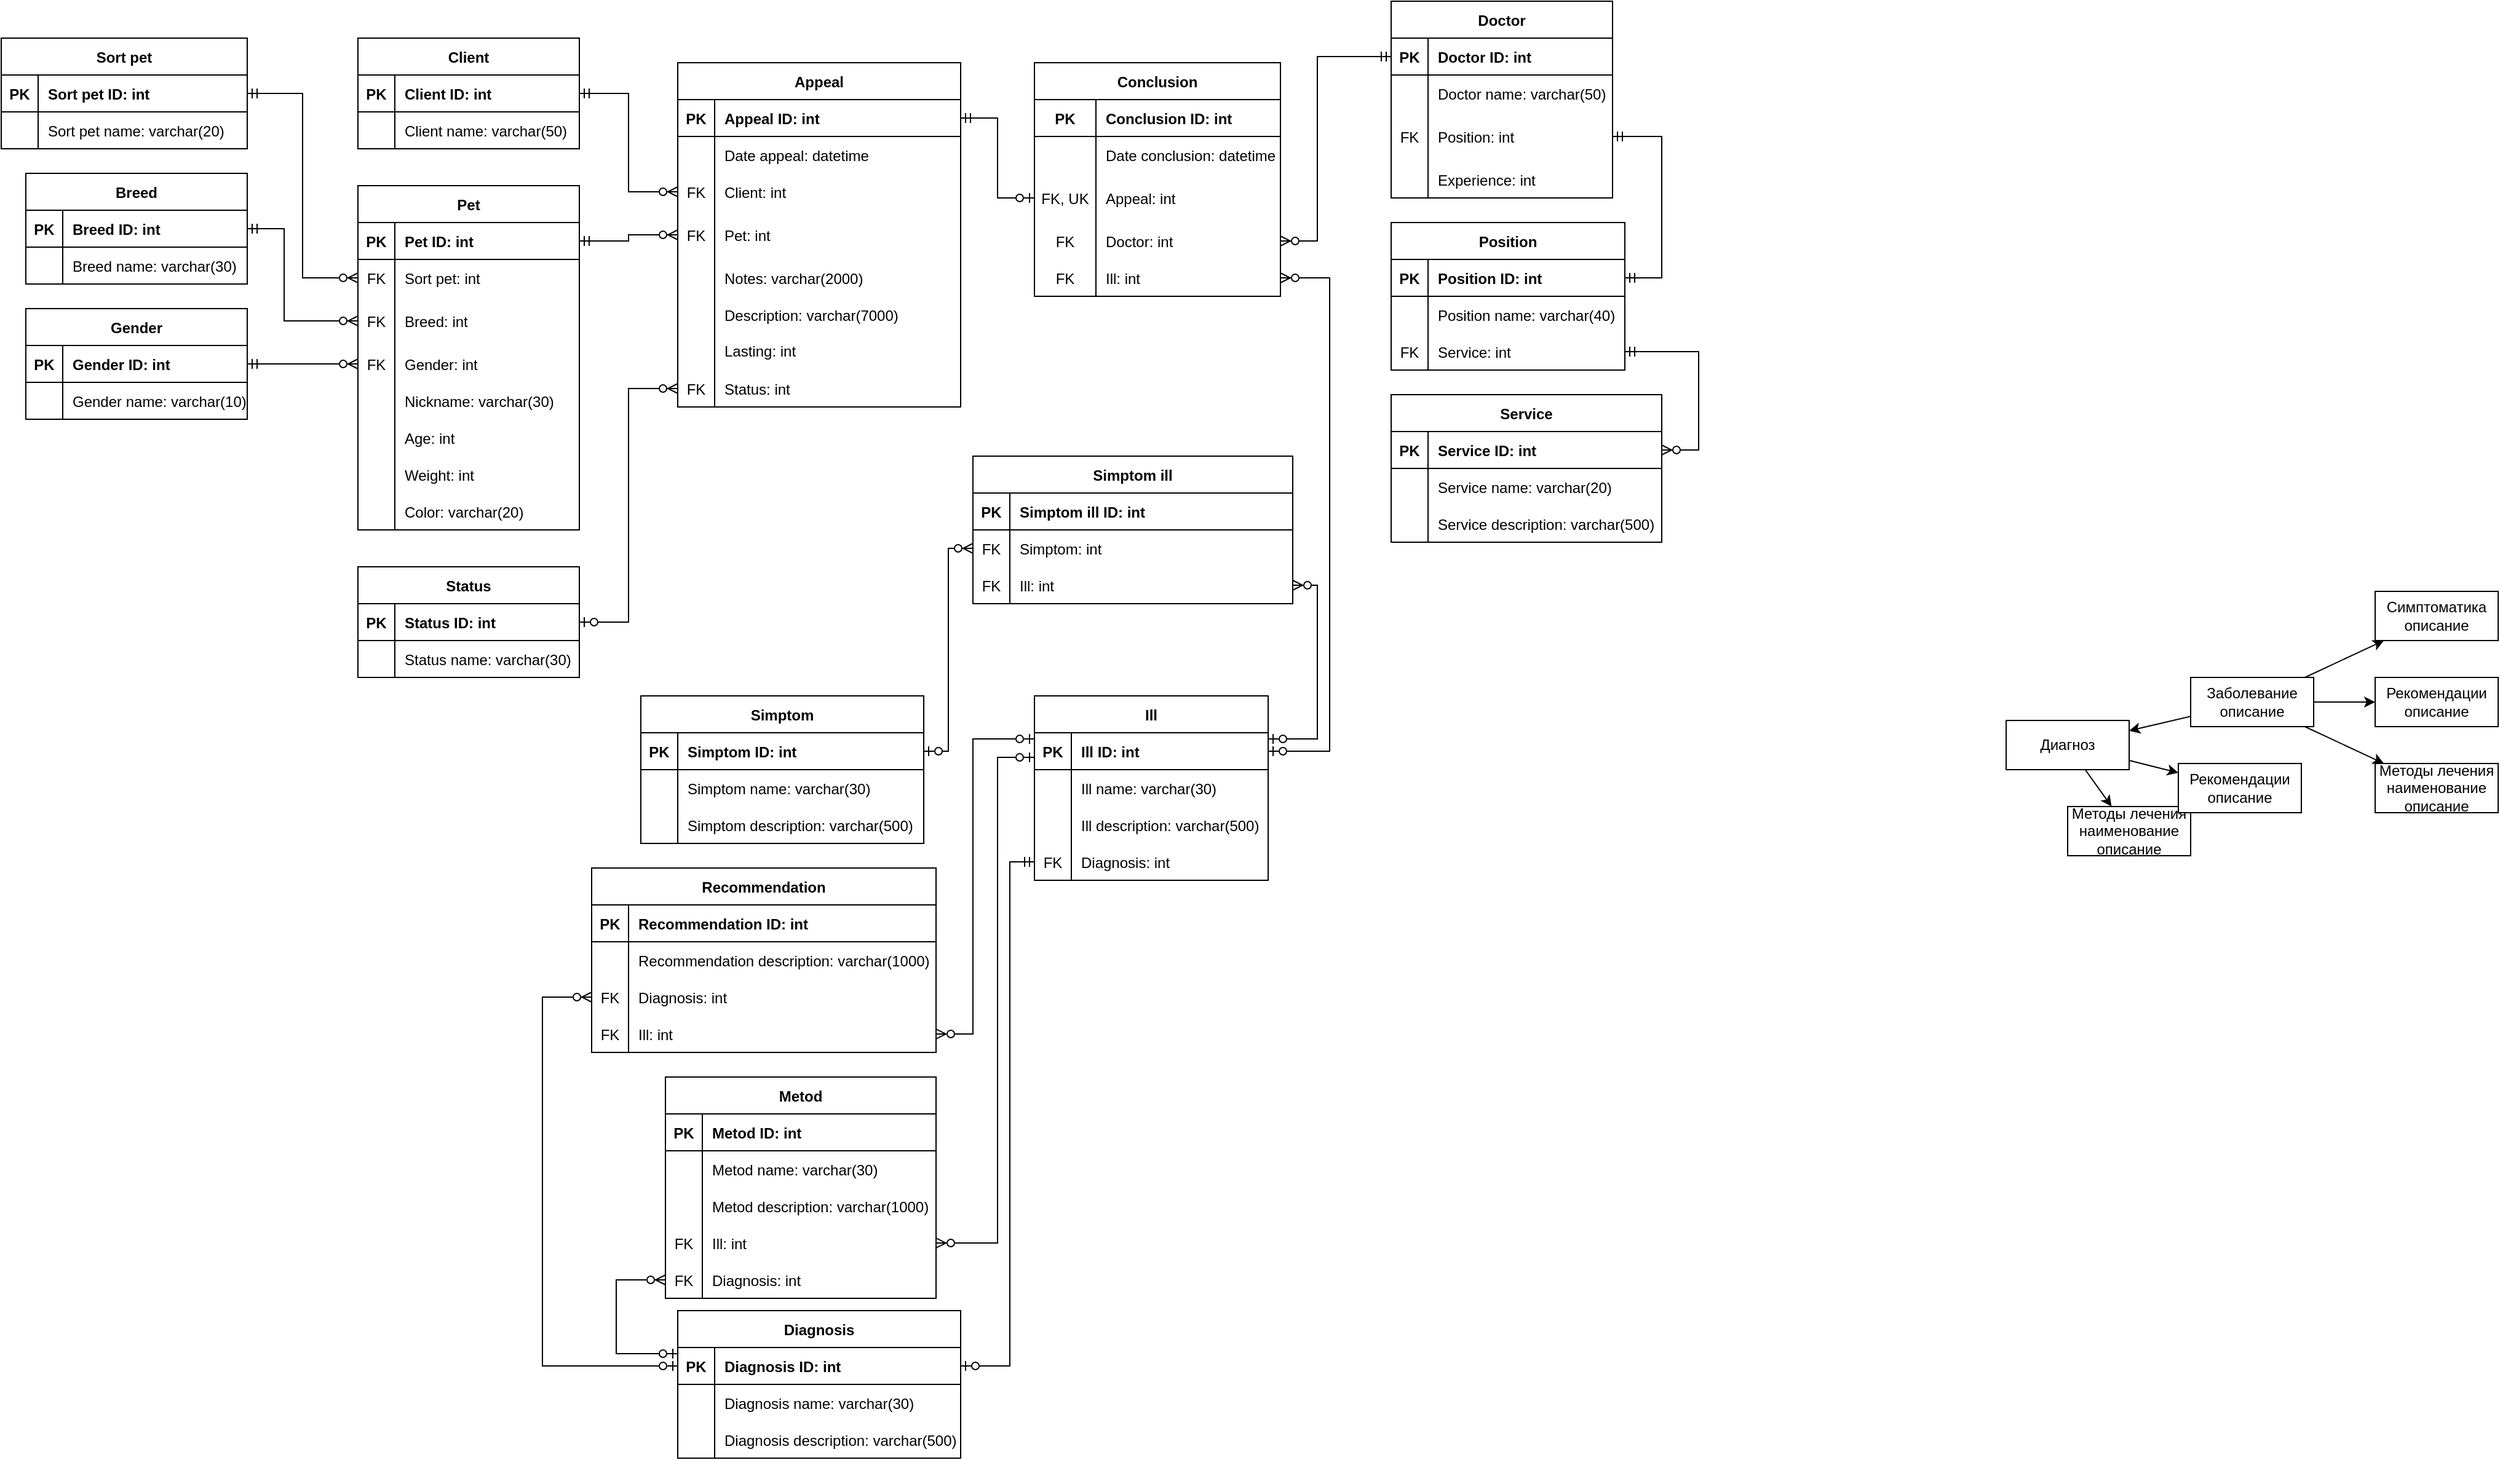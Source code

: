 <mxfile version="13.9.9" type="device"><diagram id="-YunWsmikA32jgt6FeSj" name="Страница 1"><mxGraphModel dx="2021" dy="494" grid="1" gridSize="10" guides="1" tooltips="1" connect="1" arrows="1" fold="1" page="1" pageScale="1" pageWidth="1169" pageHeight="1654" math="0" shadow="0"><root><mxCell id="0"/><mxCell id="1" parent="0"/><mxCell id="673K4u6FU-GTqoQ9WKUB-1" value="Appeal" style="shape=table;startSize=30;container=1;collapsible=1;childLayout=tableLayout;fixedRows=1;rowLines=0;fontStyle=1;align=center;resizeLast=1;fillColor=none;" parent="1" vertex="1"><mxGeometry x="-390" y="100" width="230" height="280" as="geometry"/></mxCell><mxCell id="673K4u6FU-GTqoQ9WKUB-2" value="" style="shape=partialRectangle;collapsible=0;dropTarget=0;pointerEvents=0;fillColor=none;top=0;left=0;bottom=1;right=0;points=[[0,0.5],[1,0.5]];portConstraint=eastwest;" parent="673K4u6FU-GTqoQ9WKUB-1" vertex="1"><mxGeometry y="30" width="230" height="30" as="geometry"/></mxCell><mxCell id="673K4u6FU-GTqoQ9WKUB-3" value="PK" style="shape=partialRectangle;connectable=0;fillColor=none;top=0;left=0;bottom=0;right=0;fontStyle=1;overflow=hidden;" parent="673K4u6FU-GTqoQ9WKUB-2" vertex="1"><mxGeometry width="30" height="30" as="geometry"><mxRectangle width="30" height="30" as="alternateBounds"/></mxGeometry></mxCell><mxCell id="673K4u6FU-GTqoQ9WKUB-4" value="Appeal ID: int" style="shape=partialRectangle;connectable=0;fillColor=none;top=0;left=0;bottom=0;right=0;align=left;spacingLeft=6;fontStyle=1;overflow=hidden;" parent="673K4u6FU-GTqoQ9WKUB-2" vertex="1"><mxGeometry x="30" width="200" height="30" as="geometry"><mxRectangle width="150" height="30" as="alternateBounds"/></mxGeometry></mxCell><mxCell id="673K4u6FU-GTqoQ9WKUB-11" value="" style="shape=partialRectangle;collapsible=0;dropTarget=0;pointerEvents=0;fillColor=none;top=0;left=0;bottom=0;right=0;points=[[0,0.5],[1,0.5]];portConstraint=eastwest;" parent="673K4u6FU-GTqoQ9WKUB-1" vertex="1"><mxGeometry y="60" width="230" height="30" as="geometry"/></mxCell><mxCell id="673K4u6FU-GTqoQ9WKUB-12" value="" style="shape=partialRectangle;connectable=0;fillColor=none;top=0;left=0;bottom=0;right=0;editable=1;overflow=hidden;" parent="673K4u6FU-GTqoQ9WKUB-11" vertex="1"><mxGeometry width="30" height="30" as="geometry"><mxRectangle width="30" height="30" as="alternateBounds"/></mxGeometry></mxCell><mxCell id="673K4u6FU-GTqoQ9WKUB-13" value="Date appeal: datetime" style="shape=partialRectangle;connectable=0;fillColor=none;top=0;left=0;bottom=0;right=0;align=left;spacingLeft=6;overflow=hidden;" parent="673K4u6FU-GTqoQ9WKUB-11" vertex="1"><mxGeometry x="30" width="200" height="30" as="geometry"><mxRectangle width="150" height="30" as="alternateBounds"/></mxGeometry></mxCell><mxCell id="673K4u6FU-GTqoQ9WKUB-215" value="" style="shape=partialRectangle;collapsible=0;dropTarget=0;pointerEvents=0;fillColor=none;top=0;left=0;bottom=0;right=0;points=[[0,0.5],[1,0.5]];portConstraint=eastwest;" parent="673K4u6FU-GTqoQ9WKUB-1" vertex="1"><mxGeometry y="90" width="230" height="30" as="geometry"/></mxCell><mxCell id="673K4u6FU-GTqoQ9WKUB-216" value="FK" style="shape=partialRectangle;connectable=0;fillColor=none;top=0;left=0;bottom=0;right=0;editable=1;overflow=hidden;" parent="673K4u6FU-GTqoQ9WKUB-215" vertex="1"><mxGeometry width="30" height="30" as="geometry"><mxRectangle width="30" height="30" as="alternateBounds"/></mxGeometry></mxCell><mxCell id="673K4u6FU-GTqoQ9WKUB-217" value="Client: int" style="shape=partialRectangle;connectable=0;top=0;left=0;bottom=0;right=0;align=left;spacingLeft=6;overflow=hidden;strokeColor=#d79b00;fillColor=none;" parent="673K4u6FU-GTqoQ9WKUB-215" vertex="1"><mxGeometry x="30" width="200" height="30" as="geometry"><mxRectangle width="150" height="30" as="alternateBounds"/></mxGeometry></mxCell><mxCell id="673K4u6FU-GTqoQ9WKUB-5" value="" style="shape=partialRectangle;collapsible=0;dropTarget=0;pointerEvents=0;fillColor=none;top=0;left=0;bottom=0;right=0;points=[[0,0.5],[1,0.5]];portConstraint=eastwest;" parent="673K4u6FU-GTqoQ9WKUB-1" vertex="1"><mxGeometry y="120" width="230" height="40" as="geometry"/></mxCell><mxCell id="673K4u6FU-GTqoQ9WKUB-6" value="FK" style="shape=partialRectangle;connectable=0;fillColor=none;top=0;left=0;bottom=0;right=0;editable=1;overflow=hidden;" parent="673K4u6FU-GTqoQ9WKUB-5" vertex="1"><mxGeometry width="30" height="40" as="geometry"><mxRectangle width="30" height="40" as="alternateBounds"/></mxGeometry></mxCell><mxCell id="673K4u6FU-GTqoQ9WKUB-7" value="Pet: int" style="shape=partialRectangle;connectable=0;top=0;left=0;bottom=0;right=0;align=left;spacingLeft=6;overflow=hidden;strokeColor=#b85450;fillColor=none;" parent="673K4u6FU-GTqoQ9WKUB-5" vertex="1"><mxGeometry x="30" width="200" height="40" as="geometry"><mxRectangle width="150" height="40" as="alternateBounds"/></mxGeometry></mxCell><mxCell id="673K4u6FU-GTqoQ9WKUB-205" value="" style="shape=partialRectangle;collapsible=0;dropTarget=0;pointerEvents=0;fillColor=none;top=0;left=0;bottom=0;right=0;points=[[0,0.5],[1,0.5]];portConstraint=eastwest;" parent="673K4u6FU-GTqoQ9WKUB-1" vertex="1"><mxGeometry y="160" width="230" height="30" as="geometry"/></mxCell><mxCell id="673K4u6FU-GTqoQ9WKUB-206" value="" style="shape=partialRectangle;connectable=0;fillColor=none;top=0;left=0;bottom=0;right=0;editable=1;overflow=hidden;" parent="673K4u6FU-GTqoQ9WKUB-205" vertex="1"><mxGeometry width="30" height="30" as="geometry"><mxRectangle width="30" height="30" as="alternateBounds"/></mxGeometry></mxCell><mxCell id="673K4u6FU-GTqoQ9WKUB-207" value="Notes: varchar(2000)" style="shape=partialRectangle;connectable=0;fillColor=none;top=0;left=0;bottom=0;right=0;align=left;spacingLeft=6;overflow=hidden;" parent="673K4u6FU-GTqoQ9WKUB-205" vertex="1"><mxGeometry x="30" width="200" height="30" as="geometry"><mxRectangle width="150" height="30" as="alternateBounds"/></mxGeometry></mxCell><mxCell id="673K4u6FU-GTqoQ9WKUB-8" value="" style="shape=partialRectangle;collapsible=0;dropTarget=0;pointerEvents=0;fillColor=none;top=0;left=0;bottom=0;right=0;points=[[0,0.5],[1,0.5]];portConstraint=eastwest;" parent="673K4u6FU-GTqoQ9WKUB-1" vertex="1"><mxGeometry y="190" width="230" height="30" as="geometry"/></mxCell><mxCell id="673K4u6FU-GTqoQ9WKUB-9" value="" style="shape=partialRectangle;connectable=0;fillColor=none;top=0;left=0;bottom=0;right=0;editable=1;overflow=hidden;" parent="673K4u6FU-GTqoQ9WKUB-8" vertex="1"><mxGeometry width="30" height="30" as="geometry"><mxRectangle width="30" height="30" as="alternateBounds"/></mxGeometry></mxCell><mxCell id="673K4u6FU-GTqoQ9WKUB-10" value="Description: varchar(7000)" style="shape=partialRectangle;connectable=0;fillColor=none;top=0;left=0;bottom=0;right=0;align=left;spacingLeft=6;overflow=hidden;" parent="673K4u6FU-GTqoQ9WKUB-8" vertex="1"><mxGeometry x="30" width="200" height="30" as="geometry"><mxRectangle width="150" height="30" as="alternateBounds"/></mxGeometry></mxCell><mxCell id="af6o2MMevJ_4rbdujyAd-61" value="" style="shape=partialRectangle;html=1;whiteSpace=wrap;collapsible=0;dropTarget=0;pointerEvents=0;fillColor=none;top=0;left=0;bottom=0;right=0;points=[[0,0.5],[1,0.5]];portConstraint=eastwest;" parent="673K4u6FU-GTqoQ9WKUB-1" vertex="1"><mxGeometry y="220" width="230" height="30" as="geometry"/></mxCell><mxCell id="af6o2MMevJ_4rbdujyAd-62" value="" style="shape=partialRectangle;html=1;whiteSpace=wrap;connectable=0;fillColor=none;top=0;left=0;bottom=0;right=0;overflow=hidden;" parent="af6o2MMevJ_4rbdujyAd-61" vertex="1"><mxGeometry width="30" height="30" as="geometry"/></mxCell><mxCell id="af6o2MMevJ_4rbdujyAd-63" value="Lasting: int" style="shape=partialRectangle;html=1;whiteSpace=wrap;connectable=0;fillColor=none;top=0;left=0;bottom=0;right=0;align=left;spacingLeft=6;overflow=hidden;" parent="af6o2MMevJ_4rbdujyAd-61" vertex="1"><mxGeometry x="30" width="200" height="30" as="geometry"/></mxCell><mxCell id="673K4u6FU-GTqoQ9WKUB-71" value="" style="shape=partialRectangle;collapsible=0;dropTarget=0;pointerEvents=0;fillColor=none;top=0;left=0;bottom=0;right=0;points=[[0,0.5],[1,0.5]];portConstraint=eastwest;" parent="673K4u6FU-GTqoQ9WKUB-1" vertex="1"><mxGeometry y="250" width="230" height="30" as="geometry"/></mxCell><mxCell id="673K4u6FU-GTqoQ9WKUB-72" value="FK" style="shape=partialRectangle;connectable=0;fillColor=none;top=0;left=0;bottom=0;right=0;editable=1;overflow=hidden;" parent="673K4u6FU-GTqoQ9WKUB-71" vertex="1"><mxGeometry width="30" height="30" as="geometry"><mxRectangle width="30" height="30" as="alternateBounds"/></mxGeometry></mxCell><mxCell id="673K4u6FU-GTqoQ9WKUB-73" value="Status: int" style="shape=partialRectangle;connectable=0;fillColor=none;top=0;left=0;bottom=0;right=0;align=left;spacingLeft=6;overflow=hidden;" parent="673K4u6FU-GTqoQ9WKUB-71" vertex="1"><mxGeometry x="30" width="200" height="30" as="geometry"><mxRectangle width="150" height="30" as="alternateBounds"/></mxGeometry></mxCell><mxCell id="673K4u6FU-GTqoQ9WKUB-54" value="Conclusion" style="shape=table;startSize=30;container=1;collapsible=1;childLayout=tableLayout;fixedRows=1;rowLines=0;fontStyle=1;align=center;resizeLast=1;" parent="1" vertex="1"><mxGeometry x="-100" y="100" width="200" height="190" as="geometry"/></mxCell><mxCell id="673K4u6FU-GTqoQ9WKUB-55" value="" style="shape=partialRectangle;collapsible=0;dropTarget=0;pointerEvents=0;fillColor=none;top=0;left=0;bottom=1;right=0;points=[[0,0.5],[1,0.5]];portConstraint=eastwest;" parent="673K4u6FU-GTqoQ9WKUB-54" vertex="1"><mxGeometry y="30" width="200" height="30" as="geometry"/></mxCell><mxCell id="673K4u6FU-GTqoQ9WKUB-56" value="PK" style="shape=partialRectangle;connectable=0;fillColor=none;top=0;left=0;bottom=0;right=0;fontStyle=1;overflow=hidden;" parent="673K4u6FU-GTqoQ9WKUB-55" vertex="1"><mxGeometry width="50" height="30" as="geometry"><mxRectangle width="50" height="30" as="alternateBounds"/></mxGeometry></mxCell><mxCell id="673K4u6FU-GTqoQ9WKUB-57" value="Conclusion ID: int" style="shape=partialRectangle;connectable=0;fillColor=none;top=0;left=0;bottom=0;right=0;align=left;spacingLeft=6;fontStyle=1;overflow=hidden;" parent="673K4u6FU-GTqoQ9WKUB-55" vertex="1"><mxGeometry x="50" width="150" height="30" as="geometry"><mxRectangle width="130" height="30" as="alternateBounds"/></mxGeometry></mxCell><mxCell id="673K4u6FU-GTqoQ9WKUB-77" value="" style="shape=partialRectangle;collapsible=0;dropTarget=0;pointerEvents=0;fillColor=none;top=0;left=0;bottom=0;right=0;points=[[0,0.5],[1,0.5]];portConstraint=eastwest;" parent="673K4u6FU-GTqoQ9WKUB-54" vertex="1"><mxGeometry y="60" width="200" height="30" as="geometry"/></mxCell><mxCell id="673K4u6FU-GTqoQ9WKUB-78" value="" style="shape=partialRectangle;connectable=0;fillColor=none;top=0;left=0;bottom=0;right=0;editable=1;overflow=hidden;" parent="673K4u6FU-GTqoQ9WKUB-77" vertex="1"><mxGeometry width="50" height="30" as="geometry"><mxRectangle width="50" height="30" as="alternateBounds"/></mxGeometry></mxCell><mxCell id="673K4u6FU-GTqoQ9WKUB-79" value="Date conclusion: datetime" style="shape=partialRectangle;connectable=0;fillColor=none;top=0;left=0;bottom=0;right=0;align=left;spacingLeft=6;overflow=hidden;" parent="673K4u6FU-GTqoQ9WKUB-77" vertex="1"><mxGeometry x="50" width="150" height="30" as="geometry"><mxRectangle width="130" height="30" as="alternateBounds"/></mxGeometry></mxCell><mxCell id="673K4u6FU-GTqoQ9WKUB-174" value="" style="shape=partialRectangle;collapsible=0;dropTarget=0;pointerEvents=0;fillColor=none;top=0;left=0;bottom=0;right=0;points=[[0,0.5],[1,0.5]];portConstraint=eastwest;" parent="673K4u6FU-GTqoQ9WKUB-54" vertex="1"><mxGeometry y="90" width="200" height="40" as="geometry"/></mxCell><mxCell id="673K4u6FU-GTqoQ9WKUB-175" value="FK, UK" style="shape=partialRectangle;connectable=0;fillColor=none;top=0;left=0;bottom=0;right=0;editable=1;overflow=hidden;" parent="673K4u6FU-GTqoQ9WKUB-174" vertex="1"><mxGeometry width="50" height="40" as="geometry"><mxRectangle width="50" height="40" as="alternateBounds"/></mxGeometry></mxCell><mxCell id="673K4u6FU-GTqoQ9WKUB-176" value="Appeal: int" style="shape=partialRectangle;connectable=0;fillColor=none;top=0;left=0;bottom=0;right=0;align=left;spacingLeft=6;overflow=hidden;" parent="673K4u6FU-GTqoQ9WKUB-174" vertex="1"><mxGeometry x="50" width="150" height="40" as="geometry"><mxRectangle width="130" height="40" as="alternateBounds"/></mxGeometry></mxCell><mxCell id="673K4u6FU-GTqoQ9WKUB-58" value="" style="shape=partialRectangle;collapsible=0;dropTarget=0;pointerEvents=0;fillColor=none;top=0;left=0;bottom=0;right=0;points=[[0,0.5],[1,0.5]];portConstraint=eastwest;" parent="673K4u6FU-GTqoQ9WKUB-54" vertex="1"><mxGeometry y="130" width="200" height="30" as="geometry"/></mxCell><mxCell id="673K4u6FU-GTqoQ9WKUB-59" value="FK" style="shape=partialRectangle;connectable=0;fillColor=none;top=0;left=0;bottom=0;right=0;editable=1;overflow=hidden;" parent="673K4u6FU-GTqoQ9WKUB-58" vertex="1"><mxGeometry width="50" height="30" as="geometry"><mxRectangle width="50" height="30" as="alternateBounds"/></mxGeometry></mxCell><mxCell id="673K4u6FU-GTqoQ9WKUB-60" value="Doctor: int" style="shape=partialRectangle;connectable=0;top=0;left=0;bottom=0;right=0;align=left;spacingLeft=6;overflow=hidden;fillColor=none;" parent="673K4u6FU-GTqoQ9WKUB-58" vertex="1"><mxGeometry x="50" width="150" height="30" as="geometry"><mxRectangle width="130" height="30" as="alternateBounds"/></mxGeometry></mxCell><mxCell id="673K4u6FU-GTqoQ9WKUB-61" value="" style="shape=partialRectangle;collapsible=0;dropTarget=0;pointerEvents=0;fillColor=none;top=0;left=0;bottom=0;right=0;points=[[0,0.5],[1,0.5]];portConstraint=eastwest;" parent="673K4u6FU-GTqoQ9WKUB-54" vertex="1"><mxGeometry y="160" width="200" height="30" as="geometry"/></mxCell><mxCell id="673K4u6FU-GTqoQ9WKUB-62" value="FK" style="shape=partialRectangle;connectable=0;fillColor=none;top=0;left=0;bottom=0;right=0;editable=1;overflow=hidden;" parent="673K4u6FU-GTqoQ9WKUB-61" vertex="1"><mxGeometry width="50" height="30" as="geometry"><mxRectangle width="50" height="30" as="alternateBounds"/></mxGeometry></mxCell><mxCell id="673K4u6FU-GTqoQ9WKUB-63" value="Ill: int" style="shape=partialRectangle;connectable=0;top=0;left=0;bottom=0;right=0;align=left;spacingLeft=6;overflow=hidden;strokeColor=#b85450;fillColor=none;" parent="673K4u6FU-GTqoQ9WKUB-61" vertex="1"><mxGeometry x="50" width="150" height="30" as="geometry"><mxRectangle width="130" height="30" as="alternateBounds"/></mxGeometry></mxCell><mxCell id="673K4u6FU-GTqoQ9WKUB-180" style="edgeStyle=orthogonalEdgeStyle;rounded=0;orthogonalLoop=1;jettySize=auto;html=1;exitX=0;exitY=0.5;exitDx=0;exitDy=0;entryX=1;entryY=0.5;entryDx=0;entryDy=0;fontSize=11;endArrow=ERmandOne;endFill=0;startArrow=ERzeroToOne;startFill=0;" parent="1" source="673K4u6FU-GTqoQ9WKUB-174" target="673K4u6FU-GTqoQ9WKUB-2" edge="1"><mxGeometry relative="1" as="geometry"/></mxCell><mxCell id="af6o2MMevJ_4rbdujyAd-31" value="Doctor" style="shape=table;startSize=30;container=1;collapsible=1;childLayout=tableLayout;fixedRows=1;rowLines=0;fontStyle=1;align=center;resizeLast=1;" parent="1" vertex="1"><mxGeometry x="190" y="50" width="180" height="160" as="geometry"/></mxCell><mxCell id="af6o2MMevJ_4rbdujyAd-32" value="" style="shape=partialRectangle;collapsible=0;dropTarget=0;pointerEvents=0;fillColor=none;top=0;left=0;bottom=1;right=0;points=[[0,0.5],[1,0.5]];portConstraint=eastwest;" parent="af6o2MMevJ_4rbdujyAd-31" vertex="1"><mxGeometry y="30" width="180" height="30" as="geometry"/></mxCell><mxCell id="af6o2MMevJ_4rbdujyAd-33" value="PK" style="shape=partialRectangle;connectable=0;fillColor=none;top=0;left=0;bottom=0;right=0;fontStyle=1;overflow=hidden;" parent="af6o2MMevJ_4rbdujyAd-32" vertex="1"><mxGeometry width="30" height="30" as="geometry"><mxRectangle width="30" height="30" as="alternateBounds"/></mxGeometry></mxCell><mxCell id="af6o2MMevJ_4rbdujyAd-34" value="Doctor ID: int" style="shape=partialRectangle;connectable=0;fillColor=none;top=0;left=0;bottom=0;right=0;align=left;spacingLeft=6;fontStyle=1;overflow=hidden;" parent="af6o2MMevJ_4rbdujyAd-32" vertex="1"><mxGeometry x="30" width="150" height="30" as="geometry"><mxRectangle width="150" height="30" as="alternateBounds"/></mxGeometry></mxCell><mxCell id="af6o2MMevJ_4rbdujyAd-35" value="" style="shape=partialRectangle;collapsible=0;dropTarget=0;pointerEvents=0;fillColor=none;top=0;left=0;bottom=0;right=0;points=[[0,0.5],[1,0.5]];portConstraint=eastwest;" parent="af6o2MMevJ_4rbdujyAd-31" vertex="1"><mxGeometry y="60" width="180" height="30" as="geometry"/></mxCell><mxCell id="af6o2MMevJ_4rbdujyAd-36" value="" style="shape=partialRectangle;connectable=0;fillColor=none;top=0;left=0;bottom=0;right=0;editable=1;overflow=hidden;" parent="af6o2MMevJ_4rbdujyAd-35" vertex="1"><mxGeometry width="30" height="30" as="geometry"><mxRectangle width="30" height="30" as="alternateBounds"/></mxGeometry></mxCell><mxCell id="af6o2MMevJ_4rbdujyAd-37" value="Doctor name: varchar(50)" style="shape=partialRectangle;connectable=0;fillColor=none;top=0;left=0;bottom=0;right=0;align=left;spacingLeft=6;overflow=hidden;" parent="af6o2MMevJ_4rbdujyAd-35" vertex="1"><mxGeometry x="30" width="150" height="30" as="geometry"><mxRectangle width="150" height="30" as="alternateBounds"/></mxGeometry></mxCell><mxCell id="af6o2MMevJ_4rbdujyAd-38" value="" style="shape=partialRectangle;collapsible=0;dropTarget=0;pointerEvents=0;fillColor=none;top=0;left=0;bottom=0;right=0;points=[[0,0.5],[1,0.5]];portConstraint=eastwest;" parent="af6o2MMevJ_4rbdujyAd-31" vertex="1"><mxGeometry y="90" width="180" height="40" as="geometry"/></mxCell><mxCell id="af6o2MMevJ_4rbdujyAd-39" value="FK" style="shape=partialRectangle;connectable=0;fillColor=none;top=0;left=0;bottom=0;right=0;editable=1;overflow=hidden;" parent="af6o2MMevJ_4rbdujyAd-38" vertex="1"><mxGeometry width="30" height="40" as="geometry"><mxRectangle width="30" height="40" as="alternateBounds"/></mxGeometry></mxCell><mxCell id="af6o2MMevJ_4rbdujyAd-40" value="Position: int" style="shape=partialRectangle;connectable=0;fillColor=none;top=0;left=0;bottom=0;right=0;align=left;spacingLeft=6;overflow=hidden;" parent="af6o2MMevJ_4rbdujyAd-38" vertex="1"><mxGeometry x="30" width="150" height="40" as="geometry"><mxRectangle width="150" height="40" as="alternateBounds"/></mxGeometry></mxCell><mxCell id="af6o2MMevJ_4rbdujyAd-41" value="" style="shape=partialRectangle;collapsible=0;dropTarget=0;pointerEvents=0;fillColor=none;top=0;left=0;bottom=0;right=0;points=[[0,0.5],[1,0.5]];portConstraint=eastwest;" parent="af6o2MMevJ_4rbdujyAd-31" vertex="1"><mxGeometry y="130" width="180" height="30" as="geometry"/></mxCell><mxCell id="af6o2MMevJ_4rbdujyAd-42" value="" style="shape=partialRectangle;connectable=0;fillColor=none;top=0;left=0;bottom=0;right=0;editable=1;overflow=hidden;" parent="af6o2MMevJ_4rbdujyAd-41" vertex="1"><mxGeometry width="30" height="30" as="geometry"><mxRectangle width="30" height="30" as="alternateBounds"/></mxGeometry></mxCell><mxCell id="af6o2MMevJ_4rbdujyAd-43" value="Experience: int" style="shape=partialRectangle;connectable=0;top=0;left=0;bottom=0;right=0;align=left;spacingLeft=6;overflow=hidden;fillColor=none;" parent="af6o2MMevJ_4rbdujyAd-41" vertex="1"><mxGeometry x="30" width="150" height="30" as="geometry"><mxRectangle width="150" height="30" as="alternateBounds"/></mxGeometry></mxCell><mxCell id="af6o2MMevJ_4rbdujyAd-64" value="" style="endArrow=ERmandOne;html=1;entryX=0;entryY=0.5;entryDx=0;entryDy=0;edgeStyle=orthogonalEdgeStyle;rounded=0;exitX=1;exitY=0.5;exitDx=0;exitDy=0;endFill=0;startArrow=ERzeroToMany;startFill=1;" parent="1" source="673K4u6FU-GTqoQ9WKUB-58" target="af6o2MMevJ_4rbdujyAd-32" edge="1"><mxGeometry width="50" height="50" relative="1" as="geometry"><mxPoint x="160" y="230" as="sourcePoint"/><mxPoint x="740" y="330" as="targetPoint"/><Array as="points"><mxPoint x="130" y="245"/><mxPoint x="130" y="95"/></Array></mxGeometry></mxCell><mxCell id="af6o2MMevJ_4rbdujyAd-68" style="edgeStyle=orthogonalEdgeStyle;rounded=0;orthogonalLoop=1;jettySize=auto;html=1;startArrow=ERmandOne;startFill=0;endArrow=ERzeroToMany;endFill=1;" parent="1" source="af6o2MMevJ_4rbdujyAd-76" target="673K4u6FU-GTqoQ9WKUB-215" edge="1"><mxGeometry relative="1" as="geometry"><mxPoint x="-180" y="195" as="sourcePoint"/></mxGeometry></mxCell><mxCell id="af6o2MMevJ_4rbdujyAd-75" value="Client" style="shape=table;startSize=30;container=1;collapsible=1;childLayout=tableLayout;fixedRows=1;rowLines=0;fontStyle=1;align=center;resizeLast=1;" parent="1" vertex="1"><mxGeometry x="-650" y="80" width="180" height="90" as="geometry"/></mxCell><mxCell id="af6o2MMevJ_4rbdujyAd-76" value="" style="shape=partialRectangle;collapsible=0;dropTarget=0;pointerEvents=0;fillColor=none;top=0;left=0;bottom=1;right=0;points=[[0,0.5],[1,0.5]];portConstraint=eastwest;" parent="af6o2MMevJ_4rbdujyAd-75" vertex="1"><mxGeometry y="30" width="180" height="30" as="geometry"/></mxCell><mxCell id="af6o2MMevJ_4rbdujyAd-77" value="PK" style="shape=partialRectangle;connectable=0;fillColor=none;top=0;left=0;bottom=0;right=0;fontStyle=1;overflow=hidden;" parent="af6o2MMevJ_4rbdujyAd-76" vertex="1"><mxGeometry width="30" height="30" as="geometry"><mxRectangle width="30" height="30" as="alternateBounds"/></mxGeometry></mxCell><mxCell id="af6o2MMevJ_4rbdujyAd-78" value="Client ID: int" style="shape=partialRectangle;connectable=0;fillColor=none;top=0;left=0;bottom=0;right=0;align=left;spacingLeft=6;fontStyle=1;overflow=hidden;" parent="af6o2MMevJ_4rbdujyAd-76" vertex="1"><mxGeometry x="30" width="150" height="30" as="geometry"><mxRectangle width="150" height="30" as="alternateBounds"/></mxGeometry></mxCell><mxCell id="af6o2MMevJ_4rbdujyAd-79" value="" style="shape=partialRectangle;collapsible=0;dropTarget=0;pointerEvents=0;fillColor=none;top=0;left=0;bottom=0;right=0;points=[[0,0.5],[1,0.5]];portConstraint=eastwest;" parent="af6o2MMevJ_4rbdujyAd-75" vertex="1"><mxGeometry y="60" width="180" height="30" as="geometry"/></mxCell><mxCell id="af6o2MMevJ_4rbdujyAd-80" value="" style="shape=partialRectangle;connectable=0;fillColor=none;top=0;left=0;bottom=0;right=0;editable=1;overflow=hidden;" parent="af6o2MMevJ_4rbdujyAd-79" vertex="1"><mxGeometry width="30" height="30" as="geometry"><mxRectangle width="30" height="30" as="alternateBounds"/></mxGeometry></mxCell><mxCell id="af6o2MMevJ_4rbdujyAd-81" value="Client name: varchar(50)" style="shape=partialRectangle;connectable=0;fillColor=none;top=0;left=0;bottom=0;right=0;align=left;spacingLeft=6;overflow=hidden;" parent="af6o2MMevJ_4rbdujyAd-79" vertex="1"><mxGeometry x="30" width="150" height="30" as="geometry"><mxRectangle width="150" height="30" as="alternateBounds"/></mxGeometry></mxCell><mxCell id="af6o2MMevJ_4rbdujyAd-119" value="Pet" style="shape=table;startSize=30;container=1;collapsible=1;childLayout=tableLayout;fixedRows=1;rowLines=0;fontStyle=1;align=center;resizeLast=1;" parent="1" vertex="1"><mxGeometry x="-650" y="200" width="180" height="280" as="geometry"/></mxCell><mxCell id="af6o2MMevJ_4rbdujyAd-120" value="" style="shape=partialRectangle;collapsible=0;dropTarget=0;pointerEvents=0;fillColor=none;top=0;left=0;bottom=1;right=0;points=[[0,0.5],[1,0.5]];portConstraint=eastwest;" parent="af6o2MMevJ_4rbdujyAd-119" vertex="1"><mxGeometry y="30" width="180" height="30" as="geometry"/></mxCell><mxCell id="af6o2MMevJ_4rbdujyAd-121" value="PK" style="shape=partialRectangle;connectable=0;fillColor=none;top=0;left=0;bottom=0;right=0;fontStyle=1;overflow=hidden;" parent="af6o2MMevJ_4rbdujyAd-120" vertex="1"><mxGeometry width="30" height="30" as="geometry"><mxRectangle width="30" height="30" as="alternateBounds"/></mxGeometry></mxCell><mxCell id="af6o2MMevJ_4rbdujyAd-122" value="Pet ID: int" style="shape=partialRectangle;connectable=0;fillColor=none;top=0;left=0;bottom=0;right=0;align=left;spacingLeft=6;fontStyle=1;overflow=hidden;" parent="af6o2MMevJ_4rbdujyAd-120" vertex="1"><mxGeometry x="30" width="150" height="30" as="geometry"><mxRectangle width="150" height="30" as="alternateBounds"/></mxGeometry></mxCell><mxCell id="af6o2MMevJ_4rbdujyAd-123" value="" style="shape=partialRectangle;collapsible=0;dropTarget=0;pointerEvents=0;fillColor=none;top=0;left=0;bottom=0;right=0;points=[[0,0.5],[1,0.5]];portConstraint=eastwest;" parent="af6o2MMevJ_4rbdujyAd-119" vertex="1"><mxGeometry y="60" width="180" height="30" as="geometry"/></mxCell><mxCell id="af6o2MMevJ_4rbdujyAd-124" value="FK" style="shape=partialRectangle;connectable=0;fillColor=none;top=0;left=0;bottom=0;right=0;editable=1;overflow=hidden;" parent="af6o2MMevJ_4rbdujyAd-123" vertex="1"><mxGeometry width="30" height="30" as="geometry"><mxRectangle width="30" height="30" as="alternateBounds"/></mxGeometry></mxCell><mxCell id="af6o2MMevJ_4rbdujyAd-125" value="Sort pet: int" style="shape=partialRectangle;connectable=0;fillColor=none;top=0;left=0;bottom=0;right=0;align=left;spacingLeft=6;overflow=hidden;" parent="af6o2MMevJ_4rbdujyAd-123" vertex="1"><mxGeometry x="30" width="150" height="30" as="geometry"><mxRectangle width="150" height="30" as="alternateBounds"/></mxGeometry></mxCell><mxCell id="af6o2MMevJ_4rbdujyAd-126" value="" style="shape=partialRectangle;collapsible=0;dropTarget=0;pointerEvents=0;fillColor=none;top=0;left=0;bottom=0;right=0;points=[[0,0.5],[1,0.5]];portConstraint=eastwest;" parent="af6o2MMevJ_4rbdujyAd-119" vertex="1"><mxGeometry y="90" width="180" height="40" as="geometry"/></mxCell><mxCell id="af6o2MMevJ_4rbdujyAd-127" value="FK" style="shape=partialRectangle;connectable=0;fillColor=none;top=0;left=0;bottom=0;right=0;editable=1;overflow=hidden;" parent="af6o2MMevJ_4rbdujyAd-126" vertex="1"><mxGeometry width="30" height="40" as="geometry"><mxRectangle width="30" height="40" as="alternateBounds"/></mxGeometry></mxCell><mxCell id="af6o2MMevJ_4rbdujyAd-128" value="Breed: int" style="shape=partialRectangle;connectable=0;fillColor=none;top=0;left=0;bottom=0;right=0;align=left;spacingLeft=6;overflow=hidden;" parent="af6o2MMevJ_4rbdujyAd-126" vertex="1"><mxGeometry x="30" width="150" height="40" as="geometry"><mxRectangle width="150" height="40" as="alternateBounds"/></mxGeometry></mxCell><mxCell id="af6o2MMevJ_4rbdujyAd-129" value="" style="shape=partialRectangle;collapsible=0;dropTarget=0;pointerEvents=0;fillColor=none;top=0;left=0;bottom=0;right=0;points=[[0,0.5],[1,0.5]];portConstraint=eastwest;" parent="af6o2MMevJ_4rbdujyAd-119" vertex="1"><mxGeometry y="130" width="180" height="30" as="geometry"/></mxCell><mxCell id="af6o2MMevJ_4rbdujyAd-130" value="FK" style="shape=partialRectangle;connectable=0;fillColor=none;top=0;left=0;bottom=0;right=0;editable=1;overflow=hidden;" parent="af6o2MMevJ_4rbdujyAd-129" vertex="1"><mxGeometry width="30" height="30" as="geometry"><mxRectangle width="30" height="30" as="alternateBounds"/></mxGeometry></mxCell><mxCell id="af6o2MMevJ_4rbdujyAd-131" value="Gender: int" style="shape=partialRectangle;connectable=0;top=0;left=0;bottom=0;right=0;align=left;spacingLeft=6;overflow=hidden;fillColor=none;" parent="af6o2MMevJ_4rbdujyAd-129" vertex="1"><mxGeometry x="30" width="150" height="30" as="geometry"><mxRectangle width="150" height="30" as="alternateBounds"/></mxGeometry></mxCell><mxCell id="af6o2MMevJ_4rbdujyAd-132" value="" style="shape=partialRectangle;collapsible=0;dropTarget=0;pointerEvents=0;fillColor=none;top=0;left=0;bottom=0;right=0;points=[[0,0.5],[1,0.5]];portConstraint=eastwest;" parent="af6o2MMevJ_4rbdujyAd-119" vertex="1"><mxGeometry y="160" width="180" height="30" as="geometry"/></mxCell><mxCell id="af6o2MMevJ_4rbdujyAd-133" value="" style="shape=partialRectangle;connectable=0;fillColor=none;top=0;left=0;bottom=0;right=0;editable=1;overflow=hidden;" parent="af6o2MMevJ_4rbdujyAd-132" vertex="1"><mxGeometry width="30" height="30" as="geometry"><mxRectangle width="30" height="30" as="alternateBounds"/></mxGeometry></mxCell><mxCell id="af6o2MMevJ_4rbdujyAd-134" value="Nickname: varchar(30)" style="shape=partialRectangle;connectable=0;fillColor=none;top=0;left=0;bottom=0;right=0;align=left;spacingLeft=6;overflow=hidden;" parent="af6o2MMevJ_4rbdujyAd-132" vertex="1"><mxGeometry x="30" width="150" height="30" as="geometry"><mxRectangle width="150" height="30" as="alternateBounds"/></mxGeometry></mxCell><mxCell id="af6o2MMevJ_4rbdujyAd-135" value="" style="shape=partialRectangle;collapsible=0;dropTarget=0;pointerEvents=0;fillColor=none;top=0;left=0;bottom=0;right=0;points=[[0,0.5],[1,0.5]];portConstraint=eastwest;" parent="af6o2MMevJ_4rbdujyAd-119" vertex="1"><mxGeometry y="190" width="180" height="30" as="geometry"/></mxCell><mxCell id="af6o2MMevJ_4rbdujyAd-136" value="" style="shape=partialRectangle;connectable=0;fillColor=none;top=0;left=0;bottom=0;right=0;editable=1;overflow=hidden;" parent="af6o2MMevJ_4rbdujyAd-135" vertex="1"><mxGeometry width="30" height="30" as="geometry"><mxRectangle width="30" height="30" as="alternateBounds"/></mxGeometry></mxCell><mxCell id="af6o2MMevJ_4rbdujyAd-137" value="Age: int" style="shape=partialRectangle;connectable=0;fillColor=none;top=0;left=0;bottom=0;right=0;align=left;spacingLeft=6;overflow=hidden;" parent="af6o2MMevJ_4rbdujyAd-135" vertex="1"><mxGeometry x="30" width="150" height="30" as="geometry"><mxRectangle width="150" height="30" as="alternateBounds"/></mxGeometry></mxCell><mxCell id="af6o2MMevJ_4rbdujyAd-138" value="" style="shape=partialRectangle;collapsible=0;dropTarget=0;pointerEvents=0;fillColor=none;top=0;left=0;bottom=0;right=0;points=[[0,0.5],[1,0.5]];portConstraint=eastwest;" parent="af6o2MMevJ_4rbdujyAd-119" vertex="1"><mxGeometry y="220" width="180" height="30" as="geometry"/></mxCell><mxCell id="af6o2MMevJ_4rbdujyAd-139" value="" style="shape=partialRectangle;connectable=0;fillColor=none;top=0;left=0;bottom=0;right=0;editable=1;overflow=hidden;" parent="af6o2MMevJ_4rbdujyAd-138" vertex="1"><mxGeometry width="30" height="30" as="geometry"><mxRectangle width="30" height="30" as="alternateBounds"/></mxGeometry></mxCell><mxCell id="af6o2MMevJ_4rbdujyAd-140" value="Weight: int" style="shape=partialRectangle;connectable=0;fillColor=none;top=0;left=0;bottom=0;right=0;align=left;spacingLeft=6;overflow=hidden;" parent="af6o2MMevJ_4rbdujyAd-138" vertex="1"><mxGeometry x="30" width="150" height="30" as="geometry"><mxRectangle width="150" height="30" as="alternateBounds"/></mxGeometry></mxCell><mxCell id="af6o2MMevJ_4rbdujyAd-141" style="shape=partialRectangle;collapsible=0;dropTarget=0;pointerEvents=0;fillColor=none;top=0;left=0;bottom=0;right=0;points=[[0,0.5],[1,0.5]];portConstraint=eastwest;" parent="af6o2MMevJ_4rbdujyAd-119" vertex="1"><mxGeometry y="250" width="180" height="30" as="geometry"/></mxCell><mxCell id="af6o2MMevJ_4rbdujyAd-142" style="shape=partialRectangle;connectable=0;fillColor=none;top=0;left=0;bottom=0;right=0;editable=1;overflow=hidden;" parent="af6o2MMevJ_4rbdujyAd-141" vertex="1"><mxGeometry width="30" height="30" as="geometry"><mxRectangle width="30" height="30" as="alternateBounds"/></mxGeometry></mxCell><mxCell id="af6o2MMevJ_4rbdujyAd-143" value="Color: varchar(20)" style="shape=partialRectangle;connectable=0;fillColor=none;top=0;left=0;bottom=0;right=0;align=left;spacingLeft=6;overflow=hidden;" parent="af6o2MMevJ_4rbdujyAd-141" vertex="1"><mxGeometry x="30" width="150" height="30" as="geometry"><mxRectangle width="150" height="30" as="alternateBounds"/></mxGeometry></mxCell><mxCell id="af6o2MMevJ_4rbdujyAd-144" style="edgeStyle=orthogonalEdgeStyle;rounded=0;orthogonalLoop=1;jettySize=auto;html=1;exitX=1;exitY=0.5;exitDx=0;exitDy=0;startArrow=ERmandOne;startFill=0;endArrow=ERzeroToMany;endFill=1;" parent="1" source="af6o2MMevJ_4rbdujyAd-120" target="673K4u6FU-GTqoQ9WKUB-5" edge="1"><mxGeometry relative="1" as="geometry"/></mxCell><mxCell id="af6o2MMevJ_4rbdujyAd-145" value="Status" style="shape=table;startSize=30;container=1;collapsible=1;childLayout=tableLayout;fixedRows=1;rowLines=0;fontStyle=1;align=center;resizeLast=1;" parent="1" vertex="1"><mxGeometry x="-650" y="510" width="180" height="90" as="geometry"/></mxCell><mxCell id="af6o2MMevJ_4rbdujyAd-146" value="" style="shape=partialRectangle;collapsible=0;dropTarget=0;pointerEvents=0;fillColor=none;top=0;left=0;bottom=1;right=0;points=[[0,0.5],[1,0.5]];portConstraint=eastwest;" parent="af6o2MMevJ_4rbdujyAd-145" vertex="1"><mxGeometry y="30" width="180" height="30" as="geometry"/></mxCell><mxCell id="af6o2MMevJ_4rbdujyAd-147" value="PK" style="shape=partialRectangle;connectable=0;fillColor=none;top=0;left=0;bottom=0;right=0;fontStyle=1;overflow=hidden;" parent="af6o2MMevJ_4rbdujyAd-146" vertex="1"><mxGeometry width="30" height="30" as="geometry"><mxRectangle width="30" height="30" as="alternateBounds"/></mxGeometry></mxCell><mxCell id="af6o2MMevJ_4rbdujyAd-148" value="Status ID: int" style="shape=partialRectangle;connectable=0;fillColor=none;top=0;left=0;bottom=0;right=0;align=left;spacingLeft=6;fontStyle=1;overflow=hidden;" parent="af6o2MMevJ_4rbdujyAd-146" vertex="1"><mxGeometry x="30" width="150" height="30" as="geometry"><mxRectangle width="150" height="30" as="alternateBounds"/></mxGeometry></mxCell><mxCell id="af6o2MMevJ_4rbdujyAd-149" value="" style="shape=partialRectangle;collapsible=0;dropTarget=0;pointerEvents=0;fillColor=none;top=0;left=0;bottom=0;right=0;points=[[0,0.5],[1,0.5]];portConstraint=eastwest;" parent="af6o2MMevJ_4rbdujyAd-145" vertex="1"><mxGeometry y="60" width="180" height="30" as="geometry"/></mxCell><mxCell id="af6o2MMevJ_4rbdujyAd-150" value="" style="shape=partialRectangle;connectable=0;fillColor=none;top=0;left=0;bottom=0;right=0;editable=1;overflow=hidden;" parent="af6o2MMevJ_4rbdujyAd-149" vertex="1"><mxGeometry width="30" height="30" as="geometry"><mxRectangle width="30" height="30" as="alternateBounds"/></mxGeometry></mxCell><mxCell id="af6o2MMevJ_4rbdujyAd-151" value="Status name: varchar(30)" style="shape=partialRectangle;connectable=0;fillColor=none;top=0;left=0;bottom=0;right=0;align=left;spacingLeft=6;overflow=hidden;" parent="af6o2MMevJ_4rbdujyAd-149" vertex="1"><mxGeometry x="30" width="150" height="30" as="geometry"><mxRectangle width="150" height="30" as="alternateBounds"/></mxGeometry></mxCell><mxCell id="af6o2MMevJ_4rbdujyAd-152" style="edgeStyle=orthogonalEdgeStyle;rounded=0;orthogonalLoop=1;jettySize=auto;html=1;exitX=1;exitY=0.5;exitDx=0;exitDy=0;startArrow=ERzeroToOne;startFill=1;endArrow=ERzeroToMany;endFill=1;" parent="1" source="af6o2MMevJ_4rbdujyAd-146" target="673K4u6FU-GTqoQ9WKUB-71" edge="1"><mxGeometry relative="1" as="geometry"/></mxCell><mxCell id="af6o2MMevJ_4rbdujyAd-165" value="Sort pet" style="shape=table;startSize=30;container=1;collapsible=1;childLayout=tableLayout;fixedRows=1;rowLines=0;fontStyle=1;align=center;resizeLast=1;" parent="1" vertex="1"><mxGeometry x="-940" y="80" width="200" height="90" as="geometry"/></mxCell><mxCell id="af6o2MMevJ_4rbdujyAd-166" value="" style="shape=partialRectangle;collapsible=0;dropTarget=0;pointerEvents=0;fillColor=none;top=0;left=0;bottom=1;right=0;points=[[0,0.5],[1,0.5]];portConstraint=eastwest;" parent="af6o2MMevJ_4rbdujyAd-165" vertex="1"><mxGeometry y="30" width="200" height="30" as="geometry"/></mxCell><mxCell id="af6o2MMevJ_4rbdujyAd-167" value="PK" style="shape=partialRectangle;connectable=0;fillColor=none;top=0;left=0;bottom=0;right=0;fontStyle=1;overflow=hidden;" parent="af6o2MMevJ_4rbdujyAd-166" vertex="1"><mxGeometry width="30" height="30" as="geometry"><mxRectangle width="30" height="30" as="alternateBounds"/></mxGeometry></mxCell><mxCell id="af6o2MMevJ_4rbdujyAd-168" value="Sort pet ID: int" style="shape=partialRectangle;connectable=0;fillColor=none;top=0;left=0;bottom=0;right=0;align=left;spacingLeft=6;fontStyle=1;overflow=hidden;" parent="af6o2MMevJ_4rbdujyAd-166" vertex="1"><mxGeometry x="30" width="170" height="30" as="geometry"><mxRectangle width="150" height="30" as="alternateBounds"/></mxGeometry></mxCell><mxCell id="af6o2MMevJ_4rbdujyAd-169" value="" style="shape=partialRectangle;collapsible=0;dropTarget=0;pointerEvents=0;fillColor=none;top=0;left=0;bottom=0;right=0;points=[[0,0.5],[1,0.5]];portConstraint=eastwest;" parent="af6o2MMevJ_4rbdujyAd-165" vertex="1"><mxGeometry y="60" width="200" height="30" as="geometry"/></mxCell><mxCell id="af6o2MMevJ_4rbdujyAd-170" value="" style="shape=partialRectangle;connectable=0;fillColor=none;top=0;left=0;bottom=0;right=0;editable=1;overflow=hidden;" parent="af6o2MMevJ_4rbdujyAd-169" vertex="1"><mxGeometry width="30" height="30" as="geometry"><mxRectangle width="30" height="30" as="alternateBounds"/></mxGeometry></mxCell><mxCell id="af6o2MMevJ_4rbdujyAd-171" value="Sort pet name: varchar(20)" style="shape=partialRectangle;connectable=0;fillColor=none;top=0;left=0;bottom=0;right=0;align=left;spacingLeft=6;overflow=hidden;" parent="af6o2MMevJ_4rbdujyAd-169" vertex="1"><mxGeometry x="30" width="170" height="30" as="geometry"><mxRectangle width="150" height="30" as="alternateBounds"/></mxGeometry></mxCell><mxCell id="af6o2MMevJ_4rbdujyAd-186" value="Gender" style="shape=table;startSize=30;container=1;collapsible=1;childLayout=tableLayout;fixedRows=1;rowLines=0;fontStyle=1;align=center;resizeLast=1;" parent="1" vertex="1"><mxGeometry x="-920" y="300" width="180" height="90" as="geometry"/></mxCell><mxCell id="af6o2MMevJ_4rbdujyAd-187" value="" style="shape=partialRectangle;collapsible=0;dropTarget=0;pointerEvents=0;fillColor=none;top=0;left=0;bottom=1;right=0;points=[[0,0.5],[1,0.5]];portConstraint=eastwest;" parent="af6o2MMevJ_4rbdujyAd-186" vertex="1"><mxGeometry y="30" width="180" height="30" as="geometry"/></mxCell><mxCell id="af6o2MMevJ_4rbdujyAd-188" value="PK" style="shape=partialRectangle;connectable=0;fillColor=none;top=0;left=0;bottom=0;right=0;fontStyle=1;overflow=hidden;" parent="af6o2MMevJ_4rbdujyAd-187" vertex="1"><mxGeometry width="30" height="30" as="geometry"><mxRectangle width="30" height="30" as="alternateBounds"/></mxGeometry></mxCell><mxCell id="af6o2MMevJ_4rbdujyAd-189" value="Gender ID: int" style="shape=partialRectangle;connectable=0;fillColor=none;top=0;left=0;bottom=0;right=0;align=left;spacingLeft=6;fontStyle=1;overflow=hidden;" parent="af6o2MMevJ_4rbdujyAd-187" vertex="1"><mxGeometry x="30" width="150" height="30" as="geometry"><mxRectangle width="150" height="30" as="alternateBounds"/></mxGeometry></mxCell><mxCell id="af6o2MMevJ_4rbdujyAd-190" value="" style="shape=partialRectangle;collapsible=0;dropTarget=0;pointerEvents=0;fillColor=none;top=0;left=0;bottom=0;right=0;points=[[0,0.5],[1,0.5]];portConstraint=eastwest;" parent="af6o2MMevJ_4rbdujyAd-186" vertex="1"><mxGeometry y="60" width="180" height="30" as="geometry"/></mxCell><mxCell id="af6o2MMevJ_4rbdujyAd-191" value="" style="shape=partialRectangle;connectable=0;fillColor=none;top=0;left=0;bottom=0;right=0;editable=1;overflow=hidden;" parent="af6o2MMevJ_4rbdujyAd-190" vertex="1"><mxGeometry width="30" height="30" as="geometry"><mxRectangle width="30" height="30" as="alternateBounds"/></mxGeometry></mxCell><mxCell id="af6o2MMevJ_4rbdujyAd-192" value="Gender name: varchar(10)" style="shape=partialRectangle;connectable=0;fillColor=none;top=0;left=0;bottom=0;right=0;align=left;spacingLeft=6;overflow=hidden;" parent="af6o2MMevJ_4rbdujyAd-190" vertex="1"><mxGeometry x="30" width="150" height="30" as="geometry"><mxRectangle width="150" height="30" as="alternateBounds"/></mxGeometry></mxCell><mxCell id="af6o2MMevJ_4rbdujyAd-193" value="Breed" style="shape=table;startSize=30;container=1;collapsible=1;childLayout=tableLayout;fixedRows=1;rowLines=0;fontStyle=1;align=center;resizeLast=1;" parent="1" vertex="1"><mxGeometry x="-920" y="190" width="180" height="90" as="geometry"/></mxCell><mxCell id="af6o2MMevJ_4rbdujyAd-194" value="" style="shape=partialRectangle;collapsible=0;dropTarget=0;pointerEvents=0;fillColor=none;top=0;left=0;bottom=1;right=0;points=[[0,0.5],[1,0.5]];portConstraint=eastwest;" parent="af6o2MMevJ_4rbdujyAd-193" vertex="1"><mxGeometry y="30" width="180" height="30" as="geometry"/></mxCell><mxCell id="af6o2MMevJ_4rbdujyAd-195" value="PK" style="shape=partialRectangle;connectable=0;fillColor=none;top=0;left=0;bottom=0;right=0;fontStyle=1;overflow=hidden;" parent="af6o2MMevJ_4rbdujyAd-194" vertex="1"><mxGeometry width="30" height="30" as="geometry"><mxRectangle width="30" height="30" as="alternateBounds"/></mxGeometry></mxCell><mxCell id="af6o2MMevJ_4rbdujyAd-196" value="Breed ID: int" style="shape=partialRectangle;connectable=0;fillColor=none;top=0;left=0;bottom=0;right=0;align=left;spacingLeft=6;fontStyle=1;overflow=hidden;" parent="af6o2MMevJ_4rbdujyAd-194" vertex="1"><mxGeometry x="30" width="150" height="30" as="geometry"><mxRectangle width="150" height="30" as="alternateBounds"/></mxGeometry></mxCell><mxCell id="af6o2MMevJ_4rbdujyAd-197" value="" style="shape=partialRectangle;collapsible=0;dropTarget=0;pointerEvents=0;fillColor=none;top=0;left=0;bottom=0;right=0;points=[[0,0.5],[1,0.5]];portConstraint=eastwest;" parent="af6o2MMevJ_4rbdujyAd-193" vertex="1"><mxGeometry y="60" width="180" height="30" as="geometry"/></mxCell><mxCell id="af6o2MMevJ_4rbdujyAd-198" value="" style="shape=partialRectangle;connectable=0;fillColor=none;top=0;left=0;bottom=0;right=0;editable=1;overflow=hidden;" parent="af6o2MMevJ_4rbdujyAd-197" vertex="1"><mxGeometry width="30" height="30" as="geometry"><mxRectangle width="30" height="30" as="alternateBounds"/></mxGeometry></mxCell><mxCell id="af6o2MMevJ_4rbdujyAd-199" value="Breed name: varchar(30)" style="shape=partialRectangle;connectable=0;fillColor=none;top=0;left=0;bottom=0;right=0;align=left;spacingLeft=6;overflow=hidden;" parent="af6o2MMevJ_4rbdujyAd-197" vertex="1"><mxGeometry x="30" width="150" height="30" as="geometry"><mxRectangle width="150" height="30" as="alternateBounds"/></mxGeometry></mxCell><mxCell id="af6o2MMevJ_4rbdujyAd-200" style="edgeStyle=orthogonalEdgeStyle;rounded=0;orthogonalLoop=1;jettySize=auto;html=1;exitX=1;exitY=0.5;exitDx=0;exitDy=0;startArrow=ERmandOne;startFill=0;endArrow=ERzeroToMany;endFill=1;" parent="1" source="af6o2MMevJ_4rbdujyAd-166" target="af6o2MMevJ_4rbdujyAd-123" edge="1"><mxGeometry relative="1" as="geometry"/></mxCell><mxCell id="af6o2MMevJ_4rbdujyAd-201" style="edgeStyle=orthogonalEdgeStyle;rounded=0;orthogonalLoop=1;jettySize=auto;html=1;exitX=1;exitY=0.5;exitDx=0;exitDy=0;startArrow=ERmandOne;startFill=0;endArrow=ERzeroToMany;endFill=1;" parent="1" source="af6o2MMevJ_4rbdujyAd-194" target="af6o2MMevJ_4rbdujyAd-126" edge="1"><mxGeometry relative="1" as="geometry"><Array as="points"><mxPoint x="-710" y="235"/><mxPoint x="-710" y="310"/></Array></mxGeometry></mxCell><mxCell id="af6o2MMevJ_4rbdujyAd-202" style="edgeStyle=orthogonalEdgeStyle;rounded=0;orthogonalLoop=1;jettySize=auto;html=1;exitX=1;exitY=0.5;exitDx=0;exitDy=0;entryX=0;entryY=0.5;entryDx=0;entryDy=0;startArrow=ERmandOne;startFill=0;endArrow=ERzeroToMany;endFill=1;" parent="1" source="af6o2MMevJ_4rbdujyAd-187" target="af6o2MMevJ_4rbdujyAd-129" edge="1"><mxGeometry relative="1" as="geometry"/></mxCell><mxCell id="af6o2MMevJ_4rbdujyAd-203" value="Position" style="shape=table;startSize=30;container=1;collapsible=1;childLayout=tableLayout;fixedRows=1;rowLines=0;fontStyle=1;align=center;resizeLast=1;" parent="1" vertex="1"><mxGeometry x="190" y="230" width="190" height="120" as="geometry"/></mxCell><mxCell id="af6o2MMevJ_4rbdujyAd-204" value="" style="shape=partialRectangle;collapsible=0;dropTarget=0;pointerEvents=0;fillColor=none;top=0;left=0;bottom=1;right=0;points=[[0,0.5],[1,0.5]];portConstraint=eastwest;" parent="af6o2MMevJ_4rbdujyAd-203" vertex="1"><mxGeometry y="30" width="190" height="30" as="geometry"/></mxCell><mxCell id="af6o2MMevJ_4rbdujyAd-205" value="PK" style="shape=partialRectangle;connectable=0;fillColor=none;top=0;left=0;bottom=0;right=0;fontStyle=1;overflow=hidden;" parent="af6o2MMevJ_4rbdujyAd-204" vertex="1"><mxGeometry width="30" height="30" as="geometry"><mxRectangle width="30" height="30" as="alternateBounds"/></mxGeometry></mxCell><mxCell id="af6o2MMevJ_4rbdujyAd-206" value="Position ID: int" style="shape=partialRectangle;connectable=0;fillColor=none;top=0;left=0;bottom=0;right=0;align=left;spacingLeft=6;fontStyle=1;overflow=hidden;" parent="af6o2MMevJ_4rbdujyAd-204" vertex="1"><mxGeometry x="30" width="160" height="30" as="geometry"><mxRectangle width="150" height="30" as="alternateBounds"/></mxGeometry></mxCell><mxCell id="af6o2MMevJ_4rbdujyAd-1" style="shape=partialRectangle;collapsible=0;dropTarget=0;pointerEvents=0;fillColor=none;top=0;left=0;bottom=0;right=0;points=[[0,0.5],[1,0.5]];portConstraint=eastwest;" parent="af6o2MMevJ_4rbdujyAd-203" vertex="1"><mxGeometry y="60" width="190" height="30" as="geometry"/></mxCell><mxCell id="af6o2MMevJ_4rbdujyAd-2" style="shape=partialRectangle;connectable=0;fillColor=none;top=0;left=0;bottom=0;right=0;editable=1;overflow=hidden;" parent="af6o2MMevJ_4rbdujyAd-1" vertex="1"><mxGeometry width="30" height="30" as="geometry"><mxRectangle width="30" height="30" as="alternateBounds"/></mxGeometry></mxCell><mxCell id="af6o2MMevJ_4rbdujyAd-3" value="Position name: varchar(40)" style="shape=partialRectangle;connectable=0;fillColor=none;top=0;left=0;bottom=0;right=0;align=left;spacingLeft=6;overflow=hidden;" parent="af6o2MMevJ_4rbdujyAd-1" vertex="1"><mxGeometry x="30" width="160" height="30" as="geometry"><mxRectangle width="150" height="30" as="alternateBounds"/></mxGeometry></mxCell><mxCell id="af6o2MMevJ_4rbdujyAd-207" value="" style="shape=partialRectangle;collapsible=0;dropTarget=0;pointerEvents=0;fillColor=none;top=0;left=0;bottom=0;right=0;points=[[0,0.5],[1,0.5]];portConstraint=eastwest;" parent="af6o2MMevJ_4rbdujyAd-203" vertex="1"><mxGeometry y="90" width="190" height="30" as="geometry"/></mxCell><mxCell id="af6o2MMevJ_4rbdujyAd-208" value="FK" style="shape=partialRectangle;connectable=0;fillColor=none;top=0;left=0;bottom=0;right=0;editable=1;overflow=hidden;" parent="af6o2MMevJ_4rbdujyAd-207" vertex="1"><mxGeometry width="30" height="30" as="geometry"><mxRectangle width="30" height="30" as="alternateBounds"/></mxGeometry></mxCell><mxCell id="af6o2MMevJ_4rbdujyAd-209" value="Service: int" style="shape=partialRectangle;connectable=0;fillColor=none;top=0;left=0;bottom=0;right=0;align=left;spacingLeft=6;overflow=hidden;" parent="af6o2MMevJ_4rbdujyAd-207" vertex="1"><mxGeometry x="30" width="160" height="30" as="geometry"><mxRectangle width="150" height="30" as="alternateBounds"/></mxGeometry></mxCell><mxCell id="af6o2MMevJ_4rbdujyAd-230" style="edgeStyle=orthogonalEdgeStyle;rounded=0;orthogonalLoop=1;jettySize=auto;html=1;exitX=1;exitY=0.5;exitDx=0;exitDy=0;startArrow=ERmandOne;startFill=0;endArrow=ERmandOne;endFill=0;" parent="1" source="af6o2MMevJ_4rbdujyAd-204" target="af6o2MMevJ_4rbdujyAd-38" edge="1"><mxGeometry relative="1" as="geometry"><Array as="points"><mxPoint x="410" y="275"/><mxPoint x="410" y="160"/></Array></mxGeometry></mxCell><mxCell id="af6o2MMevJ_4rbdujyAd-231" value="Service" style="shape=table;startSize=30;container=1;collapsible=1;childLayout=tableLayout;fixedRows=1;rowLines=0;fontStyle=1;align=center;resizeLast=1;" parent="1" vertex="1"><mxGeometry x="190" y="370" width="220" height="120" as="geometry"/></mxCell><mxCell id="af6o2MMevJ_4rbdujyAd-232" value="" style="shape=partialRectangle;collapsible=0;dropTarget=0;pointerEvents=0;fillColor=none;top=0;left=0;bottom=1;right=0;points=[[0,0.5],[1,0.5]];portConstraint=eastwest;" parent="af6o2MMevJ_4rbdujyAd-231" vertex="1"><mxGeometry y="30" width="220" height="30" as="geometry"/></mxCell><mxCell id="af6o2MMevJ_4rbdujyAd-233" value="PK" style="shape=partialRectangle;connectable=0;fillColor=none;top=0;left=0;bottom=0;right=0;fontStyle=1;overflow=hidden;" parent="af6o2MMevJ_4rbdujyAd-232" vertex="1"><mxGeometry width="30" height="30" as="geometry"><mxRectangle width="30" height="30" as="alternateBounds"/></mxGeometry></mxCell><mxCell id="af6o2MMevJ_4rbdujyAd-234" value="Service ID: int" style="shape=partialRectangle;connectable=0;fillColor=none;top=0;left=0;bottom=0;right=0;align=left;spacingLeft=6;fontStyle=1;overflow=hidden;" parent="af6o2MMevJ_4rbdujyAd-232" vertex="1"><mxGeometry x="30" width="190" height="30" as="geometry"><mxRectangle width="150" height="30" as="alternateBounds"/></mxGeometry></mxCell><mxCell id="af6o2MMevJ_4rbdujyAd-235" value="" style="shape=partialRectangle;collapsible=0;dropTarget=0;pointerEvents=0;fillColor=none;top=0;left=0;bottom=0;right=0;points=[[0,0.5],[1,0.5]];portConstraint=eastwest;" parent="af6o2MMevJ_4rbdujyAd-231" vertex="1"><mxGeometry y="60" width="220" height="30" as="geometry"/></mxCell><mxCell id="af6o2MMevJ_4rbdujyAd-236" value="" style="shape=partialRectangle;connectable=0;fillColor=none;top=0;left=0;bottom=0;right=0;editable=1;overflow=hidden;" parent="af6o2MMevJ_4rbdujyAd-235" vertex="1"><mxGeometry width="30" height="30" as="geometry"><mxRectangle width="30" height="30" as="alternateBounds"/></mxGeometry></mxCell><mxCell id="af6o2MMevJ_4rbdujyAd-237" value="Service name: varchar(20)" style="shape=partialRectangle;connectable=0;fillColor=none;top=0;left=0;bottom=0;right=0;align=left;spacingLeft=6;overflow=hidden;" parent="af6o2MMevJ_4rbdujyAd-235" vertex="1"><mxGeometry x="30" width="190" height="30" as="geometry"><mxRectangle width="150" height="30" as="alternateBounds"/></mxGeometry></mxCell><mxCell id="af6o2MMevJ_4rbdujyAd-367" style="shape=partialRectangle;collapsible=0;dropTarget=0;pointerEvents=0;fillColor=none;top=0;left=0;bottom=0;right=0;points=[[0,0.5],[1,0.5]];portConstraint=eastwest;" parent="af6o2MMevJ_4rbdujyAd-231" vertex="1"><mxGeometry y="90" width="220" height="30" as="geometry"/></mxCell><mxCell id="af6o2MMevJ_4rbdujyAd-368" style="shape=partialRectangle;connectable=0;fillColor=none;top=0;left=0;bottom=0;right=0;editable=1;overflow=hidden;" parent="af6o2MMevJ_4rbdujyAd-367" vertex="1"><mxGeometry width="30" height="30" as="geometry"><mxRectangle width="30" height="30" as="alternateBounds"/></mxGeometry></mxCell><mxCell id="af6o2MMevJ_4rbdujyAd-369" value="Service description: varchar(500)" style="shape=partialRectangle;connectable=0;fillColor=none;top=0;left=0;bottom=0;right=0;align=left;spacingLeft=6;overflow=hidden;" parent="af6o2MMevJ_4rbdujyAd-367" vertex="1"><mxGeometry x="30" width="190" height="30" as="geometry"><mxRectangle width="150" height="30" as="alternateBounds"/></mxGeometry></mxCell><mxCell id="af6o2MMevJ_4rbdujyAd-246" style="edgeStyle=orthogonalEdgeStyle;rounded=0;orthogonalLoop=1;jettySize=auto;html=1;exitX=1;exitY=0.5;exitDx=0;exitDy=0;entryX=1;entryY=0.5;entryDx=0;entryDy=0;startArrow=ERzeroToMany;startFill=1;endArrow=ERmandOne;endFill=0;" parent="1" source="af6o2MMevJ_4rbdujyAd-232" target="af6o2MMevJ_4rbdujyAd-207" edge="1"><mxGeometry relative="1" as="geometry"><Array as="points"><mxPoint x="440" y="415"/><mxPoint x="440" y="335"/></Array></mxGeometry></mxCell><mxCell id="af6o2MMevJ_4rbdujyAd-248" style="rounded=0;orthogonalLoop=1;jettySize=auto;html=1;" parent="1" source="af6o2MMevJ_4rbdujyAd-250" target="af6o2MMevJ_4rbdujyAd-251" edge="1"><mxGeometry relative="1" as="geometry"><mxPoint x="370" y="1175" as="targetPoint"/></mxGeometry></mxCell><mxCell id="af6o2MMevJ_4rbdujyAd-249" style="edgeStyle=none;rounded=0;orthogonalLoop=1;jettySize=auto;html=1;" parent="1" source="af6o2MMevJ_4rbdujyAd-250" target="af6o2MMevJ_4rbdujyAd-252" edge="1"><mxGeometry relative="1" as="geometry"><mxPoint x="470" y="1115" as="targetPoint"/></mxGeometry></mxCell><mxCell id="af6o2MMevJ_4rbdujyAd-250" value="Диагноз" style="whiteSpace=wrap;html=1;align=center;" parent="1" vertex="1"><mxGeometry x="690" y="635" width="100" height="40" as="geometry"/></mxCell><mxCell id="af6o2MMevJ_4rbdujyAd-251" value="Методы лечения&lt;br&gt;наименование&lt;br&gt;описание" style="whiteSpace=wrap;html=1;align=center;" parent="1" vertex="1"><mxGeometry x="740" y="705" width="100" height="40" as="geometry"/></mxCell><mxCell id="af6o2MMevJ_4rbdujyAd-252" value="Рекомендации&lt;br&gt;описание" style="whiteSpace=wrap;html=1;align=center;" parent="1" vertex="1"><mxGeometry x="830" y="670" width="100" height="40" as="geometry"/></mxCell><mxCell id="af6o2MMevJ_4rbdujyAd-253" style="edgeStyle=none;rounded=0;orthogonalLoop=1;jettySize=auto;html=1;" parent="1" source="af6o2MMevJ_4rbdujyAd-257" target="af6o2MMevJ_4rbdujyAd-250" edge="1"><mxGeometry relative="1" as="geometry"/></mxCell><mxCell id="af6o2MMevJ_4rbdujyAd-254" style="edgeStyle=none;rounded=0;orthogonalLoop=1;jettySize=auto;html=1;" parent="1" source="af6o2MMevJ_4rbdujyAd-257" target="af6o2MMevJ_4rbdujyAd-258" edge="1"><mxGeometry relative="1" as="geometry"/></mxCell><mxCell id="af6o2MMevJ_4rbdujyAd-255" style="edgeStyle=none;rounded=0;orthogonalLoop=1;jettySize=auto;html=1;" parent="1" source="af6o2MMevJ_4rbdujyAd-257" target="af6o2MMevJ_4rbdujyAd-260" edge="1"><mxGeometry relative="1" as="geometry"/></mxCell><mxCell id="af6o2MMevJ_4rbdujyAd-256" style="edgeStyle=none;rounded=0;orthogonalLoop=1;jettySize=auto;html=1;" parent="1" source="af6o2MMevJ_4rbdujyAd-257" target="af6o2MMevJ_4rbdujyAd-259" edge="1"><mxGeometry relative="1" as="geometry"/></mxCell><mxCell id="af6o2MMevJ_4rbdujyAd-257" value="Заболевание&lt;br&gt;описание" style="whiteSpace=wrap;html=1;align=center;" parent="1" vertex="1"><mxGeometry x="840" y="600" width="100" height="40" as="geometry"/></mxCell><mxCell id="af6o2MMevJ_4rbdujyAd-258" value="Симптоматика&lt;br&gt;описание" style="whiteSpace=wrap;html=1;align=center;" parent="1" vertex="1"><mxGeometry x="990" y="530" width="100" height="40" as="geometry"/></mxCell><mxCell id="af6o2MMevJ_4rbdujyAd-259" value="Методы лечения&lt;br&gt;наименование&lt;br&gt;описание" style="whiteSpace=wrap;html=1;align=center;" parent="1" vertex="1"><mxGeometry x="990" y="670" width="100" height="40" as="geometry"/></mxCell><mxCell id="af6o2MMevJ_4rbdujyAd-260" value="Рекомендации&lt;br&gt;описание" style="whiteSpace=wrap;html=1;align=center;" parent="1" vertex="1"><mxGeometry x="990" y="600" width="100" height="40" as="geometry"/></mxCell><mxCell id="af6o2MMevJ_4rbdujyAd-282" value="Ill" style="shape=table;startSize=30;container=1;collapsible=1;childLayout=tableLayout;fixedRows=1;rowLines=0;fontStyle=1;align=center;resizeLast=1;" parent="1" vertex="1"><mxGeometry x="-100" y="615" width="190" height="150" as="geometry"/></mxCell><mxCell id="af6o2MMevJ_4rbdujyAd-283" value="" style="shape=partialRectangle;collapsible=0;dropTarget=0;pointerEvents=0;fillColor=none;top=0;left=0;bottom=1;right=0;points=[[0,0.5],[1,0.5]];portConstraint=eastwest;" parent="af6o2MMevJ_4rbdujyAd-282" vertex="1"><mxGeometry y="30" width="190" height="30" as="geometry"/></mxCell><mxCell id="af6o2MMevJ_4rbdujyAd-284" value="PK" style="shape=partialRectangle;connectable=0;fillColor=none;top=0;left=0;bottom=0;right=0;fontStyle=1;overflow=hidden;" parent="af6o2MMevJ_4rbdujyAd-283" vertex="1"><mxGeometry width="30" height="30" as="geometry"><mxRectangle width="30" height="30" as="alternateBounds"/></mxGeometry></mxCell><mxCell id="af6o2MMevJ_4rbdujyAd-285" value="Ill ID: int" style="shape=partialRectangle;connectable=0;fillColor=none;top=0;left=0;bottom=0;right=0;align=left;spacingLeft=6;fontStyle=1;overflow=hidden;" parent="af6o2MMevJ_4rbdujyAd-283" vertex="1"><mxGeometry x="30" width="160" height="30" as="geometry"><mxRectangle width="150" height="30" as="alternateBounds"/></mxGeometry></mxCell><mxCell id="af6o2MMevJ_4rbdujyAd-286" value="" style="shape=partialRectangle;collapsible=0;dropTarget=0;pointerEvents=0;fillColor=none;top=0;left=0;bottom=0;right=0;points=[[0,0.5],[1,0.5]];portConstraint=eastwest;" parent="af6o2MMevJ_4rbdujyAd-282" vertex="1"><mxGeometry y="60" width="190" height="30" as="geometry"/></mxCell><mxCell id="af6o2MMevJ_4rbdujyAd-287" value="" style="shape=partialRectangle;connectable=0;fillColor=none;top=0;left=0;bottom=0;right=0;editable=1;overflow=hidden;" parent="af6o2MMevJ_4rbdujyAd-286" vertex="1"><mxGeometry width="30" height="30" as="geometry"><mxRectangle width="30" height="30" as="alternateBounds"/></mxGeometry></mxCell><mxCell id="af6o2MMevJ_4rbdujyAd-288" value="Ill name: varchar(30)" style="shape=partialRectangle;connectable=0;fillColor=none;top=0;left=0;bottom=0;right=0;align=left;spacingLeft=6;overflow=hidden;" parent="af6o2MMevJ_4rbdujyAd-286" vertex="1"><mxGeometry x="30" width="160" height="30" as="geometry"><mxRectangle width="150" height="30" as="alternateBounds"/></mxGeometry></mxCell><mxCell id="af6o2MMevJ_4rbdujyAd-296" style="shape=partialRectangle;collapsible=0;dropTarget=0;pointerEvents=0;fillColor=none;top=0;left=0;bottom=0;right=0;points=[[0,0.5],[1,0.5]];portConstraint=eastwest;" parent="af6o2MMevJ_4rbdujyAd-282" vertex="1"><mxGeometry y="90" width="190" height="30" as="geometry"/></mxCell><mxCell id="af6o2MMevJ_4rbdujyAd-297" style="shape=partialRectangle;connectable=0;fillColor=none;top=0;left=0;bottom=0;right=0;editable=1;overflow=hidden;" parent="af6o2MMevJ_4rbdujyAd-296" vertex="1"><mxGeometry width="30" height="30" as="geometry"><mxRectangle width="30" height="30" as="alternateBounds"/></mxGeometry></mxCell><mxCell id="af6o2MMevJ_4rbdujyAd-298" value="Ill description: varchar(500)" style="shape=partialRectangle;connectable=0;fillColor=none;top=0;left=0;bottom=0;right=0;align=left;spacingLeft=6;overflow=hidden;" parent="af6o2MMevJ_4rbdujyAd-296" vertex="1"><mxGeometry x="30" width="160" height="30" as="geometry"><mxRectangle width="150" height="30" as="alternateBounds"/></mxGeometry></mxCell><mxCell id="af6o2MMevJ_4rbdujyAd-339" style="shape=partialRectangle;collapsible=0;dropTarget=0;pointerEvents=0;fillColor=none;top=0;left=0;bottom=0;right=0;points=[[0,0.5],[1,0.5]];portConstraint=eastwest;" parent="af6o2MMevJ_4rbdujyAd-282" vertex="1"><mxGeometry y="120" width="190" height="30" as="geometry"/></mxCell><mxCell id="af6o2MMevJ_4rbdujyAd-340" value="FK" style="shape=partialRectangle;connectable=0;fillColor=none;top=0;left=0;bottom=0;right=0;editable=1;overflow=hidden;" parent="af6o2MMevJ_4rbdujyAd-339" vertex="1"><mxGeometry width="30" height="30" as="geometry"><mxRectangle width="30" height="30" as="alternateBounds"/></mxGeometry></mxCell><mxCell id="af6o2MMevJ_4rbdujyAd-341" value="Diagnosis: int" style="shape=partialRectangle;connectable=0;fillColor=none;top=0;left=0;bottom=0;right=0;align=left;spacingLeft=6;overflow=hidden;" parent="af6o2MMevJ_4rbdujyAd-339" vertex="1"><mxGeometry x="30" width="160" height="30" as="geometry"><mxRectangle width="150" height="30" as="alternateBounds"/></mxGeometry></mxCell><mxCell id="af6o2MMevJ_4rbdujyAd-299" value="Recommendation" style="shape=table;startSize=30;container=1;collapsible=1;childLayout=tableLayout;fixedRows=1;rowLines=0;fontStyle=1;align=center;resizeLast=1;" parent="1" vertex="1"><mxGeometry x="-460" y="755" width="280" height="150" as="geometry"/></mxCell><mxCell id="af6o2MMevJ_4rbdujyAd-300" value="" style="shape=partialRectangle;collapsible=0;dropTarget=0;pointerEvents=0;fillColor=none;top=0;left=0;bottom=1;right=0;points=[[0,0.5],[1,0.5]];portConstraint=eastwest;" parent="af6o2MMevJ_4rbdujyAd-299" vertex="1"><mxGeometry y="30" width="280" height="30" as="geometry"/></mxCell><mxCell id="af6o2MMevJ_4rbdujyAd-301" value="PK" style="shape=partialRectangle;connectable=0;fillColor=none;top=0;left=0;bottom=0;right=0;fontStyle=1;overflow=hidden;" parent="af6o2MMevJ_4rbdujyAd-300" vertex="1"><mxGeometry width="30" height="30" as="geometry"><mxRectangle width="30" height="30" as="alternateBounds"/></mxGeometry></mxCell><mxCell id="af6o2MMevJ_4rbdujyAd-302" value="Recommendation ID: int" style="shape=partialRectangle;connectable=0;fillColor=none;top=0;left=0;bottom=0;right=0;align=left;spacingLeft=6;fontStyle=1;overflow=hidden;" parent="af6o2MMevJ_4rbdujyAd-300" vertex="1"><mxGeometry x="30" width="250" height="30" as="geometry"><mxRectangle width="150" height="30" as="alternateBounds"/></mxGeometry></mxCell><mxCell id="af6o2MMevJ_4rbdujyAd-306" style="shape=partialRectangle;collapsible=0;dropTarget=0;pointerEvents=0;fillColor=none;top=0;left=0;bottom=0;right=0;points=[[0,0.5],[1,0.5]];portConstraint=eastwest;" parent="af6o2MMevJ_4rbdujyAd-299" vertex="1"><mxGeometry y="60" width="280" height="30" as="geometry"/></mxCell><mxCell id="af6o2MMevJ_4rbdujyAd-307" style="shape=partialRectangle;connectable=0;fillColor=none;top=0;left=0;bottom=0;right=0;editable=1;overflow=hidden;" parent="af6o2MMevJ_4rbdujyAd-306" vertex="1"><mxGeometry width="30" height="30" as="geometry"><mxRectangle width="30" height="30" as="alternateBounds"/></mxGeometry></mxCell><mxCell id="af6o2MMevJ_4rbdujyAd-308" value="Recommendation description: varchar(1000)" style="shape=partialRectangle;connectable=0;fillColor=none;top=0;left=0;bottom=0;right=0;align=left;spacingLeft=6;overflow=hidden;" parent="af6o2MMevJ_4rbdujyAd-306" vertex="1"><mxGeometry x="30" width="250" height="30" as="geometry"><mxRectangle width="150" height="30" as="alternateBounds"/></mxGeometry></mxCell><mxCell id="WGYq1OUlvIoGFwEisg0C-1" style="shape=partialRectangle;collapsible=0;dropTarget=0;pointerEvents=0;fillColor=none;top=0;left=0;bottom=0;right=0;points=[[0,0.5],[1,0.5]];portConstraint=eastwest;" parent="af6o2MMevJ_4rbdujyAd-299" vertex="1"><mxGeometry y="90" width="280" height="30" as="geometry"/></mxCell><mxCell id="WGYq1OUlvIoGFwEisg0C-2" value="FK" style="shape=partialRectangle;connectable=0;fillColor=none;top=0;left=0;bottom=0;right=0;editable=1;overflow=hidden;" parent="WGYq1OUlvIoGFwEisg0C-1" vertex="1"><mxGeometry width="30" height="30" as="geometry"><mxRectangle width="30" height="30" as="alternateBounds"/></mxGeometry></mxCell><mxCell id="WGYq1OUlvIoGFwEisg0C-3" value="Diagnosis: int" style="shape=partialRectangle;connectable=0;fillColor=none;top=0;left=0;bottom=0;right=0;align=left;spacingLeft=6;overflow=hidden;" parent="WGYq1OUlvIoGFwEisg0C-1" vertex="1"><mxGeometry x="30" width="250" height="30" as="geometry"><mxRectangle width="150" height="30" as="alternateBounds"/></mxGeometry></mxCell><mxCell id="aU7joNKf9iYk7XjlkZRk-1" style="shape=partialRectangle;collapsible=0;dropTarget=0;pointerEvents=0;fillColor=none;top=0;left=0;bottom=0;right=0;points=[[0,0.5],[1,0.5]];portConstraint=eastwest;" parent="af6o2MMevJ_4rbdujyAd-299" vertex="1"><mxGeometry y="120" width="280" height="30" as="geometry"/></mxCell><mxCell id="aU7joNKf9iYk7XjlkZRk-2" value="FK" style="shape=partialRectangle;connectable=0;fillColor=none;top=0;left=0;bottom=0;right=0;editable=1;overflow=hidden;" parent="aU7joNKf9iYk7XjlkZRk-1" vertex="1"><mxGeometry width="30" height="30" as="geometry"><mxRectangle width="30" height="30" as="alternateBounds"/></mxGeometry></mxCell><mxCell id="aU7joNKf9iYk7XjlkZRk-3" value="Ill: int" style="shape=partialRectangle;connectable=0;fillColor=none;top=0;left=0;bottom=0;right=0;align=left;spacingLeft=6;overflow=hidden;" parent="aU7joNKf9iYk7XjlkZRk-1" vertex="1"><mxGeometry x="30" width="250" height="30" as="geometry"><mxRectangle width="150" height="30" as="alternateBounds"/></mxGeometry></mxCell><mxCell id="af6o2MMevJ_4rbdujyAd-309" value="Metod" style="shape=table;startSize=30;container=1;collapsible=1;childLayout=tableLayout;fixedRows=1;rowLines=0;fontStyle=1;align=center;resizeLast=1;" parent="1" vertex="1"><mxGeometry x="-400" y="925" width="220" height="180" as="geometry"/></mxCell><mxCell id="af6o2MMevJ_4rbdujyAd-310" value="" style="shape=partialRectangle;collapsible=0;dropTarget=0;pointerEvents=0;fillColor=none;top=0;left=0;bottom=1;right=0;points=[[0,0.5],[1,0.5]];portConstraint=eastwest;" parent="af6o2MMevJ_4rbdujyAd-309" vertex="1"><mxGeometry y="30" width="220" height="30" as="geometry"/></mxCell><mxCell id="af6o2MMevJ_4rbdujyAd-311" value="PK" style="shape=partialRectangle;connectable=0;fillColor=none;top=0;left=0;bottom=0;right=0;fontStyle=1;overflow=hidden;" parent="af6o2MMevJ_4rbdujyAd-310" vertex="1"><mxGeometry width="30" height="30" as="geometry"><mxRectangle width="30" height="30" as="alternateBounds"/></mxGeometry></mxCell><mxCell id="af6o2MMevJ_4rbdujyAd-312" value="Metod ID: int" style="shape=partialRectangle;connectable=0;fillColor=none;top=0;left=0;bottom=0;right=0;align=left;spacingLeft=6;fontStyle=1;overflow=hidden;" parent="af6o2MMevJ_4rbdujyAd-310" vertex="1"><mxGeometry x="30" width="190" height="30" as="geometry"><mxRectangle width="150" height="30" as="alternateBounds"/></mxGeometry></mxCell><mxCell id="af6o2MMevJ_4rbdujyAd-313" value="" style="shape=partialRectangle;collapsible=0;dropTarget=0;pointerEvents=0;fillColor=none;top=0;left=0;bottom=0;right=0;points=[[0,0.5],[1,0.5]];portConstraint=eastwest;" parent="af6o2MMevJ_4rbdujyAd-309" vertex="1"><mxGeometry y="60" width="220" height="30" as="geometry"/></mxCell><mxCell id="af6o2MMevJ_4rbdujyAd-314" value="" style="shape=partialRectangle;connectable=0;fillColor=none;top=0;left=0;bottom=0;right=0;editable=1;overflow=hidden;" parent="af6o2MMevJ_4rbdujyAd-313" vertex="1"><mxGeometry width="30" height="30" as="geometry"><mxRectangle width="30" height="30" as="alternateBounds"/></mxGeometry></mxCell><mxCell id="af6o2MMevJ_4rbdujyAd-315" value="Metod name: varchar(30)" style="shape=partialRectangle;connectable=0;fillColor=none;top=0;left=0;bottom=0;right=0;align=left;spacingLeft=6;overflow=hidden;" parent="af6o2MMevJ_4rbdujyAd-313" vertex="1"><mxGeometry x="30" width="190" height="30" as="geometry"><mxRectangle width="150" height="30" as="alternateBounds"/></mxGeometry></mxCell><mxCell id="af6o2MMevJ_4rbdujyAd-316" style="shape=partialRectangle;collapsible=0;dropTarget=0;pointerEvents=0;fillColor=none;top=0;left=0;bottom=0;right=0;points=[[0,0.5],[1,0.5]];portConstraint=eastwest;" parent="af6o2MMevJ_4rbdujyAd-309" vertex="1"><mxGeometry y="90" width="220" height="30" as="geometry"/></mxCell><mxCell id="af6o2MMevJ_4rbdujyAd-317" style="shape=partialRectangle;connectable=0;fillColor=none;top=0;left=0;bottom=0;right=0;editable=1;overflow=hidden;" parent="af6o2MMevJ_4rbdujyAd-316" vertex="1"><mxGeometry width="30" height="30" as="geometry"><mxRectangle width="30" height="30" as="alternateBounds"/></mxGeometry></mxCell><mxCell id="af6o2MMevJ_4rbdujyAd-318" value="Metod description: varchar(1000)" style="shape=partialRectangle;connectable=0;fillColor=none;top=0;left=0;bottom=0;right=0;align=left;spacingLeft=6;overflow=hidden;" parent="af6o2MMevJ_4rbdujyAd-316" vertex="1"><mxGeometry x="30" width="190" height="30" as="geometry"><mxRectangle width="150" height="30" as="alternateBounds"/></mxGeometry></mxCell><mxCell id="aU7joNKf9iYk7XjlkZRk-4" style="shape=partialRectangle;collapsible=0;dropTarget=0;pointerEvents=0;fillColor=none;top=0;left=0;bottom=0;right=0;points=[[0,0.5],[1,0.5]];portConstraint=eastwest;" parent="af6o2MMevJ_4rbdujyAd-309" vertex="1"><mxGeometry y="120" width="220" height="30" as="geometry"/></mxCell><mxCell id="aU7joNKf9iYk7XjlkZRk-5" value="FK" style="shape=partialRectangle;connectable=0;fillColor=none;top=0;left=0;bottom=0;right=0;editable=1;overflow=hidden;" parent="aU7joNKf9iYk7XjlkZRk-4" vertex="1"><mxGeometry width="30" height="30" as="geometry"><mxRectangle width="30" height="30" as="alternateBounds"/></mxGeometry></mxCell><mxCell id="aU7joNKf9iYk7XjlkZRk-6" value="Ill: int" style="shape=partialRectangle;connectable=0;fillColor=none;top=0;left=0;bottom=0;right=0;align=left;spacingLeft=6;overflow=hidden;" parent="aU7joNKf9iYk7XjlkZRk-4" vertex="1"><mxGeometry x="30" width="190" height="30" as="geometry"><mxRectangle width="150" height="30" as="alternateBounds"/></mxGeometry></mxCell><mxCell id="aU7joNKf9iYk7XjlkZRk-7" style="shape=partialRectangle;collapsible=0;dropTarget=0;pointerEvents=0;fillColor=none;top=0;left=0;bottom=0;right=0;points=[[0,0.5],[1,0.5]];portConstraint=eastwest;fontStyle=0" parent="af6o2MMevJ_4rbdujyAd-309" vertex="1"><mxGeometry y="150" width="220" height="30" as="geometry"/></mxCell><mxCell id="aU7joNKf9iYk7XjlkZRk-8" value="FK" style="shape=partialRectangle;connectable=0;fillColor=none;top=0;left=0;bottom=0;right=0;editable=1;overflow=hidden;" parent="aU7joNKf9iYk7XjlkZRk-7" vertex="1"><mxGeometry width="30" height="30" as="geometry"><mxRectangle width="30" height="30" as="alternateBounds"/></mxGeometry></mxCell><mxCell id="aU7joNKf9iYk7XjlkZRk-9" value="Diagnosis: int" style="shape=partialRectangle;connectable=0;fillColor=none;top=0;left=0;bottom=0;right=0;align=left;spacingLeft=6;overflow=hidden;fontStyle=0" parent="aU7joNKf9iYk7XjlkZRk-7" vertex="1"><mxGeometry x="30" width="190" height="30" as="geometry"><mxRectangle width="150" height="30" as="alternateBounds"/></mxGeometry></mxCell><mxCell id="af6o2MMevJ_4rbdujyAd-319" value="Simptom" style="shape=table;startSize=30;container=1;collapsible=1;childLayout=tableLayout;fixedRows=1;rowLines=0;fontStyle=1;align=center;resizeLast=1;" parent="1" vertex="1"><mxGeometry x="-420" y="615" width="230" height="120" as="geometry"/></mxCell><mxCell id="af6o2MMevJ_4rbdujyAd-320" value="" style="shape=partialRectangle;collapsible=0;dropTarget=0;pointerEvents=0;fillColor=none;top=0;left=0;bottom=1;right=0;points=[[0,0.5],[1,0.5]];portConstraint=eastwest;" parent="af6o2MMevJ_4rbdujyAd-319" vertex="1"><mxGeometry y="30" width="230" height="30" as="geometry"/></mxCell><mxCell id="af6o2MMevJ_4rbdujyAd-321" value="PK" style="shape=partialRectangle;connectable=0;fillColor=none;top=0;left=0;bottom=0;right=0;fontStyle=1;overflow=hidden;" parent="af6o2MMevJ_4rbdujyAd-320" vertex="1"><mxGeometry width="30" height="30" as="geometry"><mxRectangle width="30" height="30" as="alternateBounds"/></mxGeometry></mxCell><mxCell id="af6o2MMevJ_4rbdujyAd-322" value="Simptom ID: int" style="shape=partialRectangle;connectable=0;fillColor=none;top=0;left=0;bottom=0;right=0;align=left;spacingLeft=6;fontStyle=1;overflow=hidden;" parent="af6o2MMevJ_4rbdujyAd-320" vertex="1"><mxGeometry x="30" width="200" height="30" as="geometry"><mxRectangle width="150" height="30" as="alternateBounds"/></mxGeometry></mxCell><mxCell id="af6o2MMevJ_4rbdujyAd-344" style="shape=partialRectangle;collapsible=0;dropTarget=0;pointerEvents=0;fillColor=none;top=0;left=0;bottom=0;right=0;points=[[0,0.5],[1,0.5]];portConstraint=eastwest;" parent="af6o2MMevJ_4rbdujyAd-319" vertex="1"><mxGeometry y="60" width="230" height="30" as="geometry"/></mxCell><mxCell id="af6o2MMevJ_4rbdujyAd-345" style="shape=partialRectangle;connectable=0;fillColor=none;top=0;left=0;bottom=0;right=0;editable=1;overflow=hidden;" parent="af6o2MMevJ_4rbdujyAd-344" vertex="1"><mxGeometry width="30" height="30" as="geometry"><mxRectangle width="30" height="30" as="alternateBounds"/></mxGeometry></mxCell><mxCell id="af6o2MMevJ_4rbdujyAd-346" value="Simptom name: varchar(30)" style="shape=partialRectangle;connectable=0;fillColor=none;top=0;left=0;bottom=0;right=0;align=left;spacingLeft=6;overflow=hidden;" parent="af6o2MMevJ_4rbdujyAd-344" vertex="1"><mxGeometry x="30" width="200" height="30" as="geometry"><mxRectangle width="150" height="30" as="alternateBounds"/></mxGeometry></mxCell><mxCell id="af6o2MMevJ_4rbdujyAd-326" style="shape=partialRectangle;collapsible=0;dropTarget=0;pointerEvents=0;fillColor=none;top=0;left=0;bottom=0;right=0;points=[[0,0.5],[1,0.5]];portConstraint=eastwest;" parent="af6o2MMevJ_4rbdujyAd-319" vertex="1"><mxGeometry y="90" width="230" height="30" as="geometry"/></mxCell><mxCell id="af6o2MMevJ_4rbdujyAd-327" style="shape=partialRectangle;connectable=0;fillColor=none;top=0;left=0;bottom=0;right=0;editable=1;overflow=hidden;" parent="af6o2MMevJ_4rbdujyAd-326" vertex="1"><mxGeometry width="30" height="30" as="geometry"><mxRectangle width="30" height="30" as="alternateBounds"/></mxGeometry></mxCell><mxCell id="af6o2MMevJ_4rbdujyAd-328" value="Simptom description: varchar(500)" style="shape=partialRectangle;connectable=0;fillColor=none;top=0;left=0;bottom=0;right=0;align=left;spacingLeft=6;overflow=hidden;" parent="af6o2MMevJ_4rbdujyAd-326" vertex="1"><mxGeometry x="30" width="200" height="30" as="geometry"><mxRectangle width="150" height="30" as="alternateBounds"/></mxGeometry></mxCell><mxCell id="af6o2MMevJ_4rbdujyAd-329" style="edgeStyle=orthogonalEdgeStyle;rounded=0;orthogonalLoop=1;jettySize=auto;html=1;exitX=1;exitY=0.5;exitDx=0;exitDy=0;startArrow=ERzeroToOne;startFill=1;endArrow=ERzeroToMany;endFill=1;" parent="1" source="af6o2MMevJ_4rbdujyAd-283" target="673K4u6FU-GTqoQ9WKUB-61" edge="1"><mxGeometry relative="1" as="geometry"><Array as="points"><mxPoint x="140" y="660"/><mxPoint x="140" y="275"/></Array></mxGeometry></mxCell><mxCell id="af6o2MMevJ_4rbdujyAd-343" style="edgeStyle=orthogonalEdgeStyle;rounded=0;orthogonalLoop=1;jettySize=auto;html=1;exitX=1;exitY=0.5;exitDx=0;exitDy=0;endArrow=ERzeroToOne;endFill=1;startArrow=ERzeroToMany;startFill=1;" parent="1" source="aU7joNKf9iYk7XjlkZRk-1" target="af6o2MMevJ_4rbdujyAd-283" edge="1"><mxGeometry relative="1" as="geometry"><Array as="points"><mxPoint x="-150" y="890"/><mxPoint x="-150" y="650"/></Array></mxGeometry></mxCell><mxCell id="af6o2MMevJ_4rbdujyAd-347" style="edgeStyle=orthogonalEdgeStyle;rounded=0;orthogonalLoop=1;jettySize=auto;html=1;exitX=1;exitY=0.5;exitDx=0;exitDy=0;startArrow=ERzeroToMany;startFill=1;endArrow=ERzeroToOne;endFill=1;" parent="1" source="aU7joNKf9iYk7XjlkZRk-4" target="af6o2MMevJ_4rbdujyAd-283" edge="1"><mxGeometry relative="1" as="geometry"><Array as="points"><mxPoint x="-130" y="1060"/><mxPoint x="-130" y="665"/></Array></mxGeometry></mxCell><mxCell id="af6o2MMevJ_4rbdujyAd-348" value="Diagnosis" style="shape=table;startSize=30;container=1;collapsible=1;childLayout=tableLayout;fixedRows=1;rowLines=0;fontStyle=1;align=center;resizeLast=1;" parent="1" vertex="1"><mxGeometry x="-390" y="1115" width="230" height="120" as="geometry"/></mxCell><mxCell id="af6o2MMevJ_4rbdujyAd-349" value="" style="shape=partialRectangle;collapsible=0;dropTarget=0;pointerEvents=0;fillColor=none;top=0;left=0;bottom=1;right=0;points=[[0,0.5],[1,0.5]];portConstraint=eastwest;" parent="af6o2MMevJ_4rbdujyAd-348" vertex="1"><mxGeometry y="30" width="230" height="30" as="geometry"/></mxCell><mxCell id="af6o2MMevJ_4rbdujyAd-350" value="PK" style="shape=partialRectangle;connectable=0;fillColor=none;top=0;left=0;bottom=0;right=0;fontStyle=1;overflow=hidden;" parent="af6o2MMevJ_4rbdujyAd-349" vertex="1"><mxGeometry width="30" height="30" as="geometry"><mxRectangle width="30" height="30" as="alternateBounds"/></mxGeometry></mxCell><mxCell id="af6o2MMevJ_4rbdujyAd-351" value="Diagnosis ID: int" style="shape=partialRectangle;connectable=0;fillColor=none;top=0;left=0;bottom=0;right=0;align=left;spacingLeft=6;fontStyle=1;overflow=hidden;" parent="af6o2MMevJ_4rbdujyAd-349" vertex="1"><mxGeometry x="30" width="200" height="30" as="geometry"><mxRectangle width="150" height="30" as="alternateBounds"/></mxGeometry></mxCell><mxCell id="af6o2MMevJ_4rbdujyAd-352" value="" style="shape=partialRectangle;collapsible=0;dropTarget=0;pointerEvents=0;fillColor=none;top=0;left=0;bottom=0;right=0;points=[[0,0.5],[1,0.5]];portConstraint=eastwest;" parent="af6o2MMevJ_4rbdujyAd-348" vertex="1"><mxGeometry y="60" width="230" height="30" as="geometry"/></mxCell><mxCell id="af6o2MMevJ_4rbdujyAd-353" value="" style="shape=partialRectangle;connectable=0;fillColor=none;top=0;left=0;bottom=0;right=0;editable=1;overflow=hidden;" parent="af6o2MMevJ_4rbdujyAd-352" vertex="1"><mxGeometry width="30" height="30" as="geometry"><mxRectangle width="30" height="30" as="alternateBounds"/></mxGeometry></mxCell><mxCell id="af6o2MMevJ_4rbdujyAd-354" value="Diagnosis name: varchar(30)" style="shape=partialRectangle;connectable=0;fillColor=none;top=0;left=0;bottom=0;right=0;align=left;spacingLeft=6;overflow=hidden;" parent="af6o2MMevJ_4rbdujyAd-352" vertex="1"><mxGeometry x="30" width="200" height="30" as="geometry"><mxRectangle width="150" height="30" as="alternateBounds"/></mxGeometry></mxCell><mxCell id="af6o2MMevJ_4rbdujyAd-355" style="shape=partialRectangle;collapsible=0;dropTarget=0;pointerEvents=0;fillColor=none;top=0;left=0;bottom=0;right=0;points=[[0,0.5],[1,0.5]];portConstraint=eastwest;" parent="af6o2MMevJ_4rbdujyAd-348" vertex="1"><mxGeometry y="90" width="230" height="30" as="geometry"/></mxCell><mxCell id="af6o2MMevJ_4rbdujyAd-356" style="shape=partialRectangle;connectable=0;fillColor=none;top=0;left=0;bottom=0;right=0;editable=1;overflow=hidden;" parent="af6o2MMevJ_4rbdujyAd-355" vertex="1"><mxGeometry width="30" height="30" as="geometry"><mxRectangle width="30" height="30" as="alternateBounds"/></mxGeometry></mxCell><mxCell id="af6o2MMevJ_4rbdujyAd-357" value="Diagnosis description: varchar(500)" style="shape=partialRectangle;connectable=0;fillColor=none;top=0;left=0;bottom=0;right=0;align=left;spacingLeft=6;overflow=hidden;fontStyle=0" parent="af6o2MMevJ_4rbdujyAd-355" vertex="1"><mxGeometry x="30" width="200" height="30" as="geometry"><mxRectangle width="150" height="30" as="alternateBounds"/></mxGeometry></mxCell><mxCell id="af6o2MMevJ_4rbdujyAd-358" style="edgeStyle=orthogonalEdgeStyle;rounded=0;orthogonalLoop=1;jettySize=auto;html=1;exitX=1;exitY=0.5;exitDx=0;exitDy=0;entryX=0;entryY=0.5;entryDx=0;entryDy=0;endArrow=ERmandOne;endFill=0;startArrow=ERzeroToOne;startFill=1;" parent="1" source="af6o2MMevJ_4rbdujyAd-349" target="af6o2MMevJ_4rbdujyAd-339" edge="1"><mxGeometry relative="1" as="geometry"><Array as="points"><mxPoint x="-120" y="1160"/><mxPoint x="-120" y="750"/></Array></mxGeometry></mxCell><mxCell id="af6o2MMevJ_4rbdujyAd-365" style="edgeStyle=orthogonalEdgeStyle;rounded=0;orthogonalLoop=1;jettySize=auto;html=1;exitX=0;exitY=0.5;exitDx=0;exitDy=0;startArrow=ERzeroToMany;startFill=1;endArrow=ERzeroToOne;endFill=1;entryX=0;entryY=0.5;entryDx=0;entryDy=0;" parent="1" source="WGYq1OUlvIoGFwEisg0C-1" target="af6o2MMevJ_4rbdujyAd-349" edge="1"><mxGeometry relative="1" as="geometry"><Array as="points"><mxPoint x="-500" y="860"/><mxPoint x="-500" y="1160"/></Array><mxPoint x="70" y="910" as="targetPoint"/></mxGeometry></mxCell><mxCell id="af6o2MMevJ_4rbdujyAd-366" style="edgeStyle=orthogonalEdgeStyle;rounded=0;orthogonalLoop=1;jettySize=auto;html=1;exitX=0;exitY=0.5;exitDx=0;exitDy=0;startArrow=ERzeroToMany;startFill=1;endArrow=ERzeroToOne;endFill=1;" parent="1" source="aU7joNKf9iYk7XjlkZRk-7" target="af6o2MMevJ_4rbdujyAd-349" edge="1"><mxGeometry relative="1" as="geometry"><Array as="points"><mxPoint x="-440" y="1090"/><mxPoint x="-440" y="1150"/></Array></mxGeometry></mxCell><mxCell id="WGYq1OUlvIoGFwEisg0C-16" style="edgeStyle=orthogonalEdgeStyle;rounded=0;orthogonalLoop=1;jettySize=auto;html=1;startArrow=ERzeroToOne;startFill=1;endArrow=ERzeroToMany;endFill=1;entryX=1;entryY=0.5;entryDx=0;entryDy=0;" parent="1" source="af6o2MMevJ_4rbdujyAd-283" target="aU7joNKf9iYk7XjlkZRk-29" edge="1"><mxGeometry relative="1" as="geometry"><mxPoint x="-480" y="750" as="sourcePoint"/><mxPoint x="100" y="520" as="targetPoint"/><Array as="points"><mxPoint x="130" y="650"/><mxPoint x="130" y="525"/></Array></mxGeometry></mxCell><mxCell id="WGYq1OUlvIoGFwEisg0C-17" style="edgeStyle=orthogonalEdgeStyle;rounded=0;orthogonalLoop=1;jettySize=auto;html=1;exitX=1;exitY=0.5;exitDx=0;exitDy=0;startArrow=ERzeroToOne;startFill=1;endArrow=ERzeroToMany;endFill=1;entryX=0;entryY=0.5;entryDx=0;entryDy=0;" parent="1" source="af6o2MMevJ_4rbdujyAd-320" target="aU7joNKf9iYk7XjlkZRk-26" edge="1"><mxGeometry relative="1" as="geometry"><mxPoint x="-470" y="760" as="sourcePoint"/><mxPoint x="-190" y="490" as="targetPoint"/><Array as="points"><mxPoint x="-170" y="660"/><mxPoint x="-170" y="495"/></Array></mxGeometry></mxCell><mxCell id="aU7joNKf9iYk7XjlkZRk-22" value="Simptom ill" style="shape=table;startSize=30;container=1;collapsible=1;childLayout=tableLayout;fixedRows=1;rowLines=0;fontStyle=1;align=center;resizeLast=1;" parent="1" vertex="1"><mxGeometry x="-150" y="420" width="260" height="120" as="geometry"/></mxCell><mxCell id="aU7joNKf9iYk7XjlkZRk-23" value="" style="shape=partialRectangle;collapsible=0;dropTarget=0;pointerEvents=0;fillColor=none;top=0;left=0;bottom=1;right=0;points=[[0,0.5],[1,0.5]];portConstraint=eastwest;" parent="aU7joNKf9iYk7XjlkZRk-22" vertex="1"><mxGeometry y="30" width="260" height="30" as="geometry"/></mxCell><mxCell id="aU7joNKf9iYk7XjlkZRk-24" value="PK" style="shape=partialRectangle;connectable=0;fillColor=none;top=0;left=0;bottom=0;right=0;fontStyle=1;overflow=hidden;" parent="aU7joNKf9iYk7XjlkZRk-23" vertex="1"><mxGeometry width="30" height="30" as="geometry"><mxRectangle width="30" height="30" as="alternateBounds"/></mxGeometry></mxCell><mxCell id="aU7joNKf9iYk7XjlkZRk-25" value="Simptom ill ID: int" style="shape=partialRectangle;connectable=0;fillColor=none;top=0;left=0;bottom=0;right=0;align=left;spacingLeft=6;fontStyle=1;overflow=hidden;" parent="aU7joNKf9iYk7XjlkZRk-23" vertex="1"><mxGeometry x="30" width="230" height="30" as="geometry"><mxRectangle width="150" height="30" as="alternateBounds"/></mxGeometry></mxCell><mxCell id="aU7joNKf9iYk7XjlkZRk-26" style="shape=partialRectangle;collapsible=0;dropTarget=0;pointerEvents=0;fillColor=none;top=0;left=0;bottom=0;right=0;points=[[0,0.5],[1,0.5]];portConstraint=eastwest;" parent="aU7joNKf9iYk7XjlkZRk-22" vertex="1"><mxGeometry y="60" width="260" height="30" as="geometry"/></mxCell><mxCell id="aU7joNKf9iYk7XjlkZRk-27" value="FK" style="shape=partialRectangle;connectable=0;fillColor=none;top=0;left=0;bottom=0;right=0;editable=1;overflow=hidden;" parent="aU7joNKf9iYk7XjlkZRk-26" vertex="1"><mxGeometry width="30" height="30" as="geometry"><mxRectangle width="30" height="30" as="alternateBounds"/></mxGeometry></mxCell><mxCell id="aU7joNKf9iYk7XjlkZRk-28" value="Simptom: int" style="shape=partialRectangle;connectable=0;fillColor=none;top=0;left=0;bottom=0;right=0;align=left;spacingLeft=6;overflow=hidden;" parent="aU7joNKf9iYk7XjlkZRk-26" vertex="1"><mxGeometry x="30" width="230" height="30" as="geometry"><mxRectangle width="150" height="30" as="alternateBounds"/></mxGeometry></mxCell><mxCell id="aU7joNKf9iYk7XjlkZRk-29" style="shape=partialRectangle;collapsible=0;dropTarget=0;pointerEvents=0;fillColor=none;top=0;left=0;bottom=0;right=0;points=[[0,0.5],[1,0.5]];portConstraint=eastwest;" parent="aU7joNKf9iYk7XjlkZRk-22" vertex="1"><mxGeometry y="90" width="260" height="30" as="geometry"/></mxCell><mxCell id="aU7joNKf9iYk7XjlkZRk-30" value="FK" style="shape=partialRectangle;connectable=0;fillColor=none;top=0;left=0;bottom=0;right=0;editable=1;overflow=hidden;" parent="aU7joNKf9iYk7XjlkZRk-29" vertex="1"><mxGeometry width="30" height="30" as="geometry"><mxRectangle width="30" height="30" as="alternateBounds"/></mxGeometry></mxCell><mxCell id="aU7joNKf9iYk7XjlkZRk-31" value="Ill: int" style="shape=partialRectangle;connectable=0;fillColor=none;top=0;left=0;bottom=0;right=0;align=left;spacingLeft=6;overflow=hidden;" parent="aU7joNKf9iYk7XjlkZRk-29" vertex="1"><mxGeometry x="30" width="230" height="30" as="geometry"><mxRectangle width="150" height="30" as="alternateBounds"/></mxGeometry></mxCell></root></mxGraphModel></diagram></mxfile>